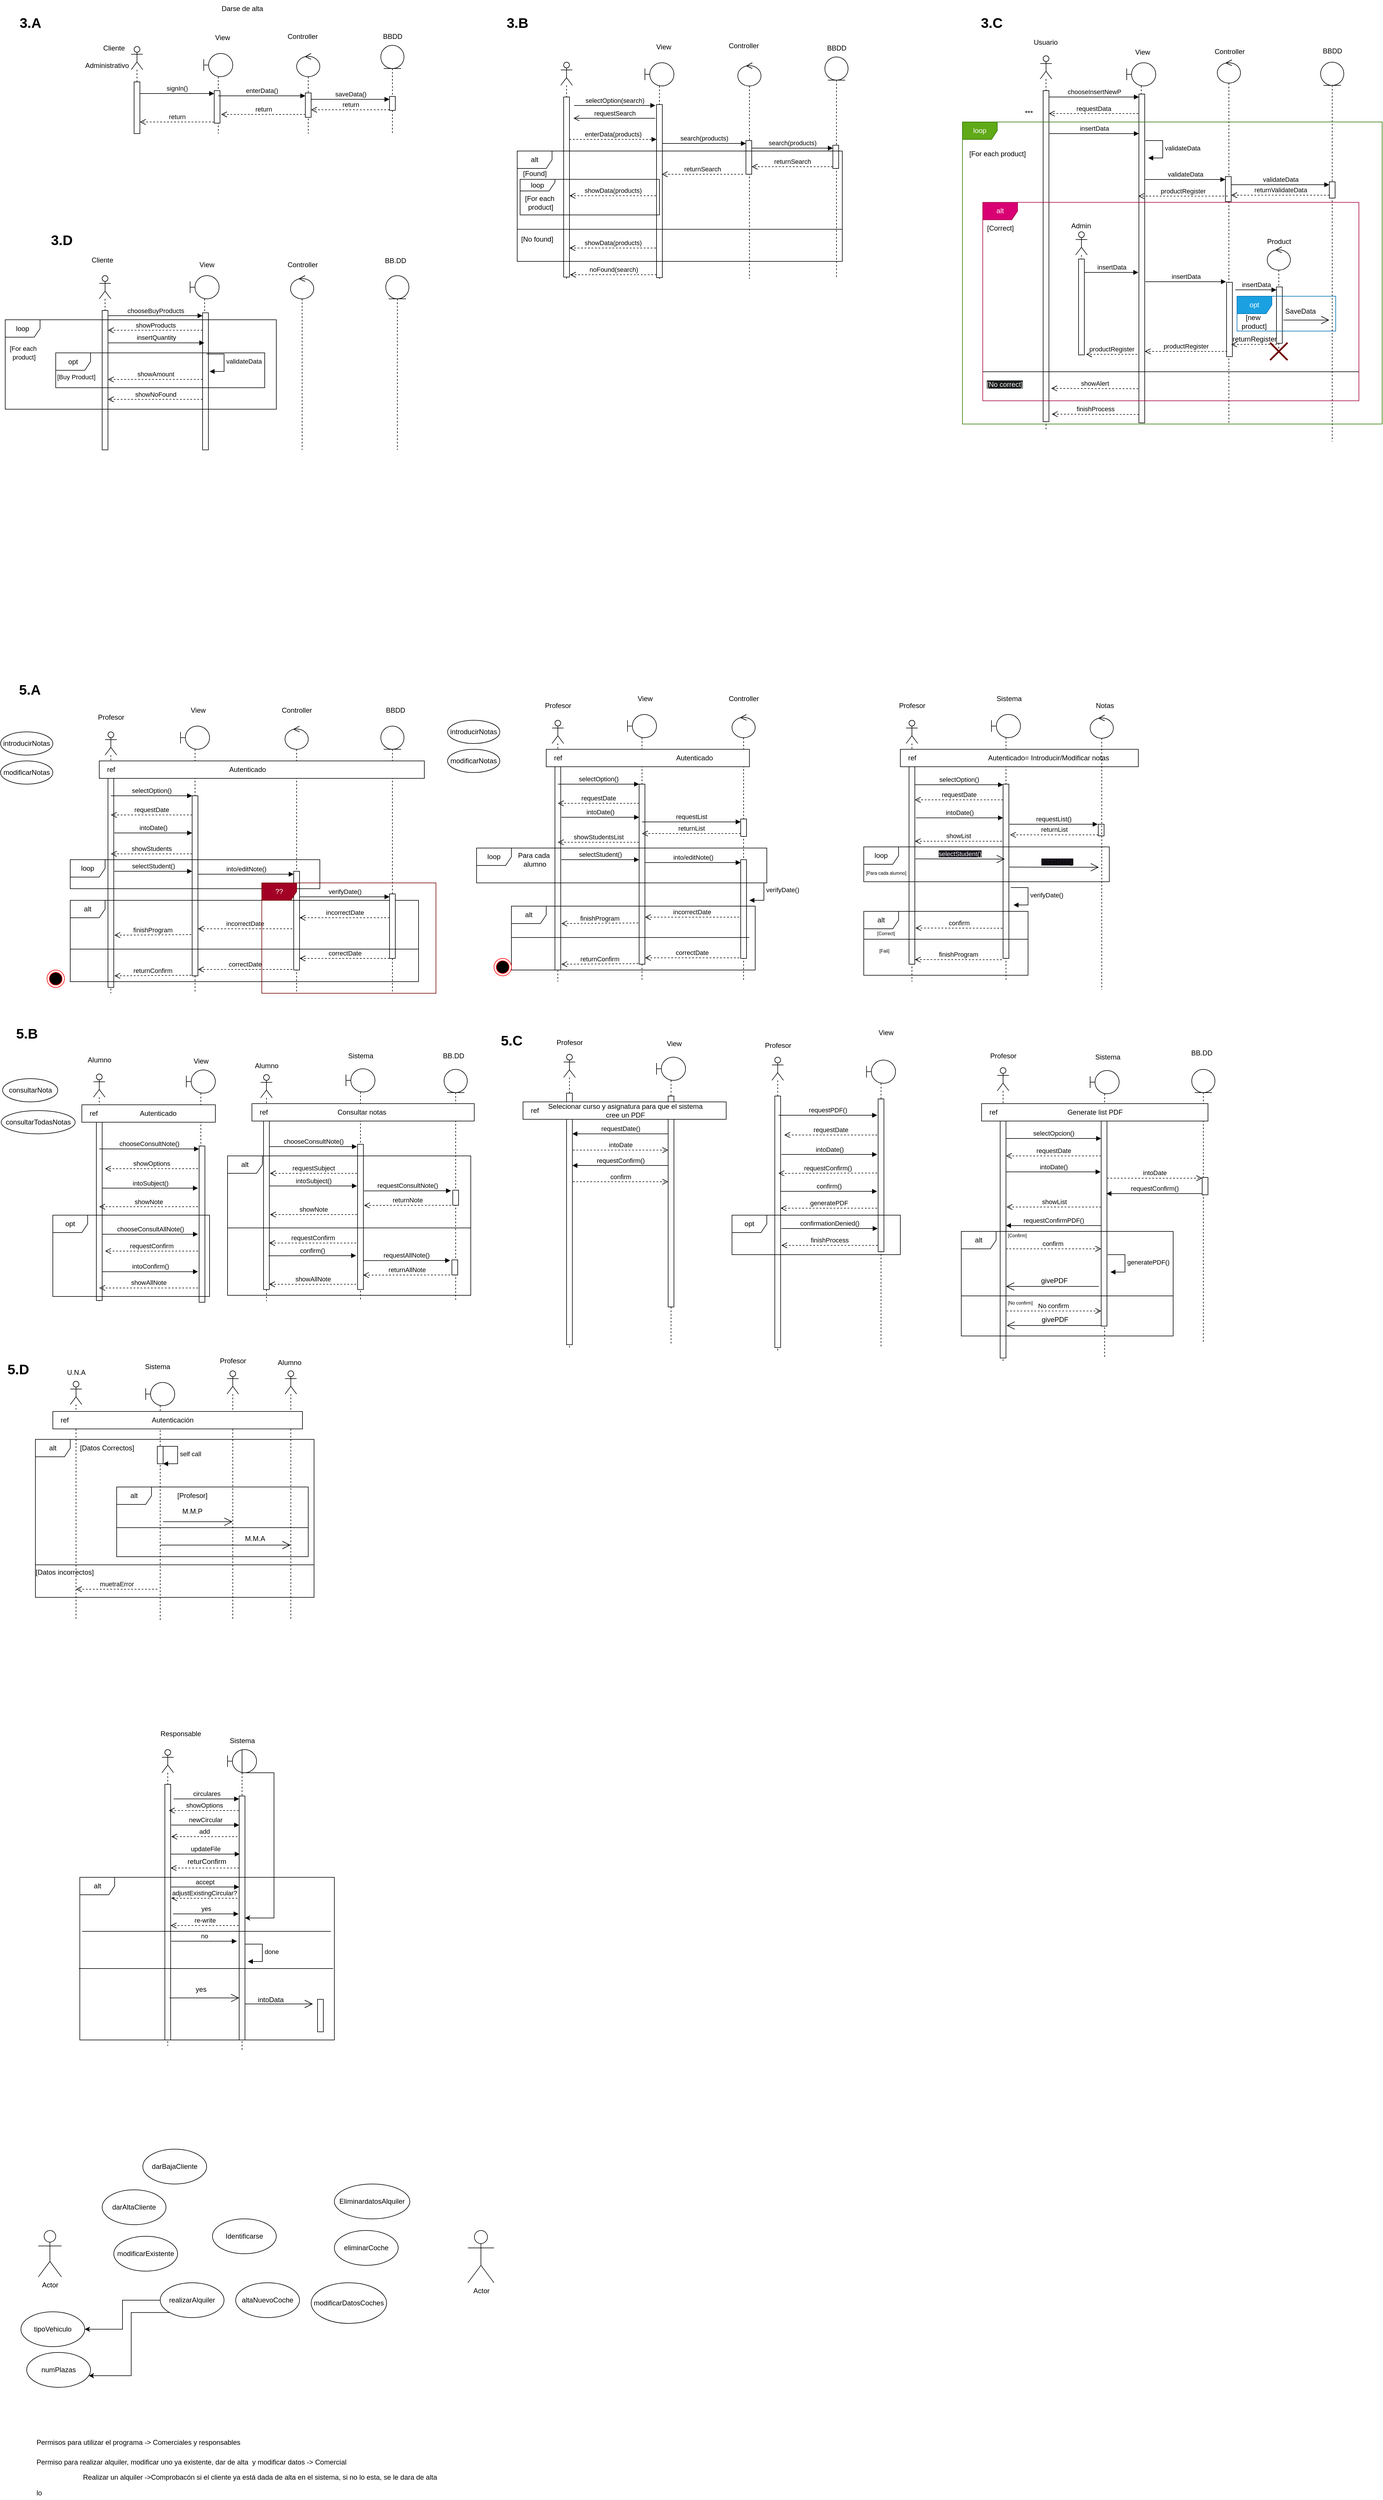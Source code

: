<mxfile version="25.0.2">
  <diagram name="Página-1" id="LWviyj2gjzVeZQealkDF">
    <mxGraphModel dx="1646" dy="2816" grid="1" gridSize="10" guides="1" tooltips="1" connect="1" arrows="1" fold="1" page="1" pageScale="1" pageWidth="827" pageHeight="1169" math="0" shadow="0">
      <root>
        <mxCell id="0" />
        <mxCell id="1" parent="0" />
        <mxCell id="zjBd8sJCCqoLkVI0zfke-1" value="Actor" style="shape=umlActor;verticalLabelPosition=bottom;verticalAlign=top;html=1;outlineConnect=0;" parent="1" vertex="1">
          <mxGeometry x="-755" y="1520" width="40" height="80" as="geometry" />
        </mxCell>
        <mxCell id="zjBd8sJCCqoLkVI0zfke-2" value="Actor" style="shape=umlActor;verticalLabelPosition=bottom;verticalAlign=top;html=1;outlineConnect=0;" parent="1" vertex="1">
          <mxGeometry x="-15" y="1520" width="45" height="90" as="geometry" />
        </mxCell>
        <mxCell id="zjBd8sJCCqoLkVI0zfke-3" value="&lt;h1 style=&quot;margin-top: 0px;&quot;&gt;&lt;span style=&quot;background-color: initial; font-size: 12px; font-weight: normal;&quot;&gt;Permisos para utilizar el programa -&amp;gt; Comerciales y responsables&lt;/span&gt;&lt;br&gt;&lt;/h1&gt;&lt;p&gt;Permiso para realizar alquiler, modificar uno ya existente, dar de alta&amp;nbsp; y modificar datos -&amp;gt; Comercial&lt;/p&gt;&lt;p&gt;&lt;span style=&quot;white-space: pre;&quot;&gt;&#x9;&lt;/span&gt;&lt;span style=&quot;white-space: pre;&quot;&gt;&#x9;&lt;/span&gt;&lt;span style=&quot;white-space: pre;&quot;&gt;&#x9;&lt;/span&gt;Realizar un alquiler -&amp;gt;Comprobacón si el cliente ya está dada de alta en el sistema, si no lo esta, se le dara de alta&lt;br&gt;&lt;/p&gt;&lt;p&gt;lo&lt;/p&gt;" style="text;html=1;whiteSpace=wrap;overflow=hidden;rounded=0;" parent="1" vertex="1">
          <mxGeometry x="-760" y="1860" width="790" height="120" as="geometry" />
        </mxCell>
        <mxCell id="zjBd8sJCCqoLkVI0zfke-15" value="" style="edgeStyle=orthogonalEdgeStyle;rounded=0;orthogonalLoop=1;jettySize=auto;html=1;" parent="1" source="zjBd8sJCCqoLkVI0zfke-4" target="zjBd8sJCCqoLkVI0zfke-14" edge="1">
          <mxGeometry relative="1" as="geometry" />
        </mxCell>
        <mxCell id="zjBd8sJCCqoLkVI0zfke-17" value="" style="edgeStyle=orthogonalEdgeStyle;rounded=0;orthogonalLoop=1;jettySize=auto;html=1;exitX=0;exitY=1;exitDx=0;exitDy=0;" parent="1" source="zjBd8sJCCqoLkVI0zfke-4" target="zjBd8sJCCqoLkVI0zfke-16" edge="1">
          <mxGeometry relative="1" as="geometry">
            <Array as="points">
              <mxPoint x="-595" y="1661" />
              <mxPoint x="-595" y="1770" />
            </Array>
          </mxGeometry>
        </mxCell>
        <mxCell id="zjBd8sJCCqoLkVI0zfke-4" value="realizarAlquiler" style="ellipse;whiteSpace=wrap;html=1;" parent="1" vertex="1">
          <mxGeometry x="-545" y="1610" width="110" height="60" as="geometry" />
        </mxCell>
        <mxCell id="zjBd8sJCCqoLkVI0zfke-5" value="modificarExistente" style="ellipse;whiteSpace=wrap;html=1;" parent="1" vertex="1">
          <mxGeometry x="-625" y="1530" width="110" height="60" as="geometry" />
        </mxCell>
        <mxCell id="zjBd8sJCCqoLkVI0zfke-6" value="darAltaCliente" style="ellipse;whiteSpace=wrap;html=1;" parent="1" vertex="1">
          <mxGeometry x="-645" y="1450" width="110" height="60" as="geometry" />
        </mxCell>
        <mxCell id="zjBd8sJCCqoLkVI0zfke-7" value="darBajaCliente" style="ellipse;whiteSpace=wrap;html=1;" parent="1" vertex="1">
          <mxGeometry x="-575" y="1380" width="110" height="60" as="geometry" />
        </mxCell>
        <mxCell id="zjBd8sJCCqoLkVI0zfke-8" value="altaNuevoCoche" style="ellipse;whiteSpace=wrap;html=1;" parent="1" vertex="1">
          <mxGeometry x="-415" y="1610" width="110" height="60" as="geometry" />
        </mxCell>
        <mxCell id="zjBd8sJCCqoLkVI0zfke-9" value="modificarDatosCoches" style="ellipse;whiteSpace=wrap;html=1;" parent="1" vertex="1">
          <mxGeometry x="-285" y="1610" width="130" height="70" as="geometry" />
        </mxCell>
        <mxCell id="zjBd8sJCCqoLkVI0zfke-10" value="eliminarCoche" style="ellipse;whiteSpace=wrap;html=1;" parent="1" vertex="1">
          <mxGeometry x="-245" y="1520" width="110" height="60" as="geometry" />
        </mxCell>
        <mxCell id="zjBd8sJCCqoLkVI0zfke-11" value="EliminardatosAlquiler" style="ellipse;whiteSpace=wrap;html=1;" parent="1" vertex="1">
          <mxGeometry x="-245" y="1440" width="130" height="60" as="geometry" />
        </mxCell>
        <mxCell id="zjBd8sJCCqoLkVI0zfke-13" value="Identificarse" style="ellipse;whiteSpace=wrap;html=1;" parent="1" vertex="1">
          <mxGeometry x="-455" y="1500" width="110" height="60" as="geometry" />
        </mxCell>
        <mxCell id="zjBd8sJCCqoLkVI0zfke-14" value="tipoVehiculo" style="ellipse;whiteSpace=wrap;html=1;" parent="1" vertex="1">
          <mxGeometry x="-785" y="1660" width="110" height="60" as="geometry" />
        </mxCell>
        <mxCell id="zjBd8sJCCqoLkVI0zfke-16" value="numPlazas" style="ellipse;whiteSpace=wrap;html=1;" parent="1" vertex="1">
          <mxGeometry x="-775" y="1730" width="110" height="60" as="geometry" />
        </mxCell>
        <mxCell id="fuGibb5URoCFJw2CDwZ9-1" value="" style="shape=umlLifeline;perimeter=lifelinePerimeter;whiteSpace=wrap;html=1;container=1;dropTarget=0;collapsible=0;recursiveResize=0;outlineConnect=0;portConstraint=eastwest;newEdgeStyle={&quot;curved&quot;:0,&quot;rounded&quot;:0};participant=umlActor;" parent="1" vertex="1">
          <mxGeometry x="-542" y="692" width="20" height="510" as="geometry" />
        </mxCell>
        <mxCell id="fuGibb5URoCFJw2CDwZ9-5" value="" style="html=1;points=[[0,0,0,0,5],[0,1,0,0,-5],[1,0,0,0,5],[1,1,0,0,-5]];perimeter=orthogonalPerimeter;outlineConnect=0;targetShapes=umlLifeline;portConstraint=eastwest;newEdgeStyle={&quot;curved&quot;:0,&quot;rounded&quot;:0};" parent="fuGibb5URoCFJw2CDwZ9-1" vertex="1">
          <mxGeometry x="5" y="60" width="10" height="440" as="geometry" />
        </mxCell>
        <mxCell id="fuGibb5URoCFJw2CDwZ9-3" value="" style="shape=umlLifeline;perimeter=lifelinePerimeter;whiteSpace=wrap;html=1;container=1;dropTarget=0;collapsible=0;recursiveResize=0;outlineConnect=0;portConstraint=eastwest;newEdgeStyle={&quot;curved&quot;:0,&quot;rounded&quot;:0};participant=umlBoundary;" parent="1" vertex="1">
          <mxGeometry x="-429" y="692" width="50" height="520" as="geometry" />
        </mxCell>
        <mxCell id="Pq5-jYoV0b53CQVfEKLv-2" value="" style="html=1;points=[[0,0,0,0,5],[0,1,0,0,-5],[1,0,0,0,5],[1,1,0,0,-5]];perimeter=orthogonalPerimeter;outlineConnect=0;targetShapes=umlLifeline;portConstraint=eastwest;newEdgeStyle={&quot;curved&quot;:0,&quot;rounded&quot;:0};" parent="fuGibb5URoCFJw2CDwZ9-3" vertex="1">
          <mxGeometry x="20" y="80" width="10" height="420" as="geometry" />
        </mxCell>
        <mxCell id="0UwYf2tSYmgP1uJjq3RC-6" value="" style="edgeStyle=orthogonalEdgeStyle;rounded=0;orthogonalLoop=1;jettySize=auto;html=1;" parent="1" source="fuGibb5URoCFJw2CDwZ9-17" target="Pq5-jYoV0b53CQVfEKLv-2" edge="1">
          <mxGeometry relative="1" as="geometry" />
        </mxCell>
        <mxCell id="fuGibb5URoCFJw2CDwZ9-17" value="Sistema" style="text;html=1;align=center;verticalAlign=middle;resizable=0;points=[];autosize=1;strokeColor=none;fillColor=none;" parent="1" vertex="1">
          <mxGeometry x="-439" y="662" width="70" height="30" as="geometry" />
        </mxCell>
        <mxCell id="Pq5-jYoV0b53CQVfEKLv-1" value="Responsable" style="text;html=1;align=center;verticalAlign=middle;resizable=0;points=[];autosize=1;strokeColor=none;fillColor=none;" parent="1" vertex="1">
          <mxGeometry x="-555" y="650" width="90" height="30" as="geometry" />
        </mxCell>
        <mxCell id="Pq5-jYoV0b53CQVfEKLv-3" value="circulares" style="html=1;verticalAlign=bottom;endArrow=block;curved=0;rounded=0;entryX=0;entryY=0;entryDx=0;entryDy=5;" parent="1" target="Pq5-jYoV0b53CQVfEKLv-2" edge="1">
          <mxGeometry relative="1" as="geometry">
            <mxPoint x="-522" y="777" as="sourcePoint" />
          </mxGeometry>
        </mxCell>
        <mxCell id="Pq5-jYoV0b53CQVfEKLv-4" value="showOptions" style="html=1;verticalAlign=bottom;endArrow=open;dashed=1;endSize=8;curved=0;rounded=0;" parent="1" edge="1">
          <mxGeometry x="-0.003" relative="1" as="geometry">
            <mxPoint x="-530" y="797" as="targetPoint" />
            <mxPoint x="-409.5" y="797" as="sourcePoint" />
            <mxPoint as="offset" />
          </mxGeometry>
        </mxCell>
        <mxCell id="Pq5-jYoV0b53CQVfEKLv-5" value="newCircular" style="html=1;verticalAlign=bottom;endArrow=block;curved=0;rounded=0;" parent="1" target="Pq5-jYoV0b53CQVfEKLv-2" edge="1">
          <mxGeometry relative="1" as="geometry">
            <mxPoint x="-526" y="822" as="sourcePoint" />
            <mxPoint x="-413" y="822" as="targetPoint" />
          </mxGeometry>
        </mxCell>
        <mxCell id="Pq5-jYoV0b53CQVfEKLv-6" value="add" style="html=1;verticalAlign=bottom;endArrow=open;dashed=1;endSize=8;curved=0;rounded=0;" parent="1" edge="1">
          <mxGeometry x="-0.003" relative="1" as="geometry">
            <mxPoint x="-526" y="842" as="targetPoint" />
            <mxPoint x="-412" y="842" as="sourcePoint" />
            <mxPoint as="offset" />
          </mxGeometry>
        </mxCell>
        <mxCell id="Pq5-jYoV0b53CQVfEKLv-8" value="updateFile" style="html=1;verticalAlign=bottom;endArrow=block;curved=0;rounded=0;entryX=0;entryY=0;entryDx=0;entryDy=5;" parent="1" edge="1">
          <mxGeometry relative="1" as="geometry">
            <mxPoint x="-526.692" y="872" as="sourcePoint" />
            <mxPoint x="-408" y="872" as="targetPoint" />
          </mxGeometry>
        </mxCell>
        <mxCell id="Pq5-jYoV0b53CQVfEKLv-9" value="" style="html=1;verticalAlign=bottom;endArrow=open;dashed=1;endSize=8;curved=0;rounded=0;" parent="1" source="Pq5-jYoV0b53CQVfEKLv-2" edge="1">
          <mxGeometry relative="1" as="geometry">
            <mxPoint x="-527" y="896" as="targetPoint" />
            <mxPoint x="-416" y="896" as="sourcePoint" />
          </mxGeometry>
        </mxCell>
        <mxCell id="Pq5-jYoV0b53CQVfEKLv-10" value="returConfirm" style="text;html=1;align=center;verticalAlign=middle;resizable=0;points=[];autosize=1;strokeColor=none;fillColor=none;" parent="1" vertex="1">
          <mxGeometry x="-510" y="870" width="90" height="30" as="geometry" />
        </mxCell>
        <mxCell id="Pq5-jYoV0b53CQVfEKLv-11" value="alt" style="shape=umlFrame;whiteSpace=wrap;html=1;pointerEvents=0;" parent="1" vertex="1">
          <mxGeometry x="-683.5" y="912" width="438.5" height="280" as="geometry" />
        </mxCell>
        <mxCell id="Pq5-jYoV0b53CQVfEKLv-38" value="accept" style="html=1;verticalAlign=bottom;endArrow=block;curved=0;rounded=0;" parent="1" target="Pq5-jYoV0b53CQVfEKLv-2" edge="1">
          <mxGeometry relative="1" as="geometry">
            <mxPoint x="-527" y="928.66" as="sourcePoint" />
            <mxPoint x="-421" y="928.66" as="targetPoint" />
          </mxGeometry>
        </mxCell>
        <mxCell id="Pq5-jYoV0b53CQVfEKLv-40" value="adjustExistingCircular?" style="html=1;verticalAlign=bottom;endArrow=open;dashed=1;endSize=8;curved=0;rounded=0;" parent="1" edge="1">
          <mxGeometry x="-0.003" relative="1" as="geometry">
            <mxPoint x="-526" y="948" as="targetPoint" />
            <mxPoint x="-412" y="948" as="sourcePoint" />
            <mxPoint as="offset" />
          </mxGeometry>
        </mxCell>
        <mxCell id="Pq5-jYoV0b53CQVfEKLv-41" value="yes" style="html=1;verticalAlign=bottom;endArrow=block;curved=0;rounded=0;entryX=0;entryY=0;entryDx=0;entryDy=5;" parent="1" edge="1">
          <mxGeometry relative="1" as="geometry">
            <mxPoint x="-523" y="975" as="sourcePoint" />
            <mxPoint x="-410" y="975" as="targetPoint" />
          </mxGeometry>
        </mxCell>
        <mxCell id="Pq5-jYoV0b53CQVfEKLv-42" value="re-write" style="html=1;verticalAlign=bottom;endArrow=open;dashed=1;endSize=8;curved=0;rounded=0;exitX=0;exitY=1;exitDx=0;exitDy=-5;" parent="1" target="fuGibb5URoCFJw2CDwZ9-5" edge="1">
          <mxGeometry x="-0.003" relative="1" as="geometry">
            <mxPoint x="-516" y="995" as="targetPoint" />
            <mxPoint x="-410" y="995" as="sourcePoint" />
            <mxPoint as="offset" />
          </mxGeometry>
        </mxCell>
        <mxCell id="Pq5-jYoV0b53CQVfEKLv-43" value="no" style="html=1;verticalAlign=bottom;endArrow=block;curved=0;rounded=0;entryX=0;entryY=0;entryDx=0;entryDy=5;" parent="1" edge="1">
          <mxGeometry relative="1" as="geometry">
            <mxPoint x="-526" y="1022" as="sourcePoint" />
            <mxPoint x="-413" y="1022" as="targetPoint" />
          </mxGeometry>
        </mxCell>
        <mxCell id="Pq5-jYoV0b53CQVfEKLv-46" value="done" style="html=1;align=left;spacingLeft=2;endArrow=block;rounded=0;edgeStyle=orthogonalEdgeStyle;curved=0;rounded=0;" parent="1" edge="1">
          <mxGeometry relative="1" as="geometry">
            <mxPoint x="-399.03" y="1027" as="sourcePoint" />
            <Array as="points">
              <mxPoint x="-369.03" y="1057" />
            </Array>
            <mxPoint x="-394.03" y="1057" as="targetPoint" />
          </mxGeometry>
        </mxCell>
        <mxCell id="Pq5-jYoV0b53CQVfEKLv-50" value="" style="line;strokeWidth=1;fillColor=none;align=left;verticalAlign=middle;spacingTop=-1;spacingLeft=3;spacingRight=3;rotatable=0;labelPosition=right;points=[];portConstraint=eastwest;strokeColor=inherit;" parent="1" vertex="1">
          <mxGeometry x="-679.5" y="1001" width="428.5" height="8" as="geometry" />
        </mxCell>
        <mxCell id="Pq5-jYoV0b53CQVfEKLv-52" value="" style="endArrow=open;endFill=1;endSize=12;html=1;rounded=0;" parent="1" edge="1">
          <mxGeometry width="160" relative="1" as="geometry">
            <mxPoint x="-529" y="1119.66" as="sourcePoint" />
            <mxPoint x="-409" y="1119.66" as="targetPoint" />
          </mxGeometry>
        </mxCell>
        <mxCell id="Pq5-jYoV0b53CQVfEKLv-53" value="" style="endArrow=open;endFill=1;endSize=12;html=1;rounded=0;" parent="1" edge="1">
          <mxGeometry width="160" relative="1" as="geometry">
            <mxPoint x="-399" y="1130" as="sourcePoint" />
            <mxPoint x="-282" y="1130" as="targetPoint" />
          </mxGeometry>
        </mxCell>
        <mxCell id="Pq5-jYoV0b53CQVfEKLv-54" value="intoData" style="text;html=1;align=center;verticalAlign=middle;resizable=0;points=[];autosize=1;strokeColor=none;fillColor=none;" parent="1" vertex="1">
          <mxGeometry x="-390" y="1108" width="70" height="30" as="geometry" />
        </mxCell>
        <mxCell id="Pq5-jYoV0b53CQVfEKLv-56" value="" style="line;strokeWidth=1;fillColor=none;align=left;verticalAlign=middle;spacingTop=-1;spacingLeft=3;spacingRight=3;rotatable=0;labelPosition=right;points=[];portConstraint=eastwest;strokeColor=inherit;" parent="1" vertex="1">
          <mxGeometry x="-685" y="1065" width="438" height="8" as="geometry" />
        </mxCell>
        <mxCell id="Pq5-jYoV0b53CQVfEKLv-57" value="yes" style="text;html=1;align=center;verticalAlign=middle;resizable=0;points=[];autosize=1;strokeColor=none;fillColor=none;" parent="1" vertex="1">
          <mxGeometry x="-495" y="1090" width="40" height="30" as="geometry" />
        </mxCell>
        <mxCell id="Pq5-jYoV0b53CQVfEKLv-58" value="" style="html=1;points=[[0,0,0,0,5],[0,1,0,0,-5],[1,0,0,0,5],[1,1,0,0,-5]];perimeter=orthogonalPerimeter;outlineConnect=0;targetShapes=umlLifeline;portConstraint=eastwest;newEdgeStyle={&quot;curved&quot;:0,&quot;rounded&quot;:0};" parent="1" vertex="1">
          <mxGeometry x="-274" y="1122" width="10" height="56" as="geometry" />
        </mxCell>
        <mxCell id="0UwYf2tSYmgP1uJjq3RC-1" value="" style="shape=umlLifeline;perimeter=lifelinePerimeter;whiteSpace=wrap;html=1;container=1;dropTarget=0;collapsible=0;recursiveResize=0;outlineConnect=0;portConstraint=eastwest;newEdgeStyle={&quot;curved&quot;:0,&quot;rounded&quot;:0};participant=umlActor;" parent="1" vertex="1">
          <mxGeometry x="130" y="-1080" width="20" height="450" as="geometry" />
        </mxCell>
        <mxCell id="0UwYf2tSYmgP1uJjq3RC-20" value="" style="html=1;points=[[0,0,0,0,5],[0,1,0,0,-5],[1,0,0,0,5],[1,1,0,0,-5]];perimeter=orthogonalPerimeter;outlineConnect=0;targetShapes=umlLifeline;portConstraint=eastwest;newEdgeStyle={&quot;curved&quot;:0,&quot;rounded&quot;:0};" parent="0UwYf2tSYmgP1uJjq3RC-1" vertex="1">
          <mxGeometry x="5" y="80" width="10" height="350" as="geometry" />
        </mxCell>
        <mxCell id="0UwYf2tSYmgP1uJjq3RC-2" value="Profesor" style="text;html=1;align=center;verticalAlign=middle;resizable=0;points=[];autosize=1;strokeColor=none;fillColor=none;" parent="1" vertex="1">
          <mxGeometry x="105" y="-1120" width="70" height="30" as="geometry" />
        </mxCell>
        <mxCell id="0UwYf2tSYmgP1uJjq3RC-3" value="" style="shape=umlLifeline;perimeter=lifelinePerimeter;whiteSpace=wrap;html=1;container=1;dropTarget=0;collapsible=0;recursiveResize=0;outlineConnect=0;portConstraint=eastwest;newEdgeStyle={&quot;curved&quot;:0,&quot;rounded&quot;:0};participant=umlBoundary;" parent="1" vertex="1">
          <mxGeometry x="260" y="-1090" width="50" height="460" as="geometry" />
        </mxCell>
        <mxCell id="0UwYf2tSYmgP1uJjq3RC-17" value="" style="html=1;points=[[0,0,0,0,5],[0,1,0,0,-5],[1,0,0,0,5],[1,1,0,0,-5]];perimeter=orthogonalPerimeter;outlineConnect=0;targetShapes=umlLifeline;portConstraint=eastwest;newEdgeStyle={&quot;curved&quot;:0,&quot;rounded&quot;:0};" parent="0UwYf2tSYmgP1uJjq3RC-3" vertex="1">
          <mxGeometry x="20" y="120" width="10" height="310" as="geometry" />
        </mxCell>
        <mxCell id="0UwYf2tSYmgP1uJjq3RC-19" value="requestDate" style="html=1;verticalAlign=bottom;endArrow=open;dashed=1;endSize=8;curved=0;rounded=0;exitX=0;exitY=1;exitDx=0;exitDy=-5;" parent="0UwYf2tSYmgP1uJjq3RC-3" target="0UwYf2tSYmgP1uJjq3RC-1" edge="1">
          <mxGeometry x="0.001" relative="1" as="geometry">
            <mxPoint x="-50" y="153" as="targetPoint" />
            <mxPoint x="20" y="153" as="sourcePoint" />
            <mxPoint as="offset" />
          </mxGeometry>
        </mxCell>
        <mxCell id="0UwYf2tSYmgP1uJjq3RC-4" value="" style="shape=umlLifeline;perimeter=lifelinePerimeter;whiteSpace=wrap;html=1;container=1;dropTarget=0;collapsible=0;recursiveResize=0;outlineConnect=0;portConstraint=eastwest;newEdgeStyle={&quot;curved&quot;:0,&quot;rounded&quot;:0};participant=umlControl;" parent="1" vertex="1">
          <mxGeometry x="440" y="-1090" width="40" height="460" as="geometry" />
        </mxCell>
        <mxCell id="0UwYf2tSYmgP1uJjq3RC-30" value="" style="html=1;points=[[0,0,0,0,5],[0,1,0,0,-5],[1,0,0,0,5],[1,1,0,0,-5]];perimeter=orthogonalPerimeter;outlineConnect=0;targetShapes=umlLifeline;portConstraint=eastwest;newEdgeStyle={&quot;curved&quot;:0,&quot;rounded&quot;:0};" parent="0UwYf2tSYmgP1uJjq3RC-4" vertex="1">
          <mxGeometry x="15" y="250" width="10" height="170" as="geometry" />
        </mxCell>
        <mxCell id="0UwYf2tSYmgP1uJjq3RC-188" value="" style="html=1;points=[[0,0,0,0,5],[0,1,0,0,-5],[1,0,0,0,5],[1,1,0,0,-5]];perimeter=orthogonalPerimeter;outlineConnect=0;targetShapes=umlLifeline;portConstraint=eastwest;newEdgeStyle={&quot;curved&quot;:0,&quot;rounded&quot;:0};" parent="0UwYf2tSYmgP1uJjq3RC-4" vertex="1">
          <mxGeometry x="15" y="180" width="10" height="30" as="geometry" />
        </mxCell>
        <mxCell id="0UwYf2tSYmgP1uJjq3RC-7" value="View" style="text;html=1;align=center;verticalAlign=middle;resizable=0;points=[];autosize=1;strokeColor=none;fillColor=none;" parent="1" vertex="1">
          <mxGeometry x="265" y="-1132" width="50" height="30" as="geometry" />
        </mxCell>
        <mxCell id="0UwYf2tSYmgP1uJjq3RC-8" value="Controller" style="text;html=1;align=center;verticalAlign=middle;resizable=0;points=[];autosize=1;strokeColor=none;fillColor=none;" parent="1" vertex="1">
          <mxGeometry x="420" y="-1132" width="80" height="30" as="geometry" />
        </mxCell>
        <mxCell id="0UwYf2tSYmgP1uJjq3RC-11" value="" style="rounded=0;whiteSpace=wrap;html=1;" parent="1" vertex="1">
          <mxGeometry x="120" y="-1030" width="350" height="30" as="geometry" />
        </mxCell>
        <mxCell id="0UwYf2tSYmgP1uJjq3RC-12" value="ref" style="text;html=1;align=center;verticalAlign=middle;resizable=0;points=[];autosize=1;strokeColor=none;fillColor=none;" parent="1" vertex="1">
          <mxGeometry x="120" y="-1030" width="40" height="30" as="geometry" />
        </mxCell>
        <mxCell id="0UwYf2tSYmgP1uJjq3RC-13" value="Autenticado" style="text;html=1;align=center;verticalAlign=middle;resizable=0;points=[];autosize=1;strokeColor=none;fillColor=none;" parent="1" vertex="1">
          <mxGeometry x="330" y="-1030" width="90" height="30" as="geometry" />
        </mxCell>
        <mxCell id="0UwYf2tSYmgP1uJjq3RC-15" value="introducirNotas" style="ellipse;whiteSpace=wrap;html=1;" parent="1" vertex="1">
          <mxGeometry x="-50" y="-1080" width="90" height="40" as="geometry" />
        </mxCell>
        <mxCell id="0UwYf2tSYmgP1uJjq3RC-16" value="modificarNotas" style="ellipse;whiteSpace=wrap;html=1;" parent="1" vertex="1">
          <mxGeometry x="-50" y="-1030" width="90" height="40" as="geometry" />
        </mxCell>
        <mxCell id="0UwYf2tSYmgP1uJjq3RC-18" value="selectOption()" style="html=1;verticalAlign=bottom;endArrow=block;curved=0;rounded=0;" parent="1" target="0UwYf2tSYmgP1uJjq3RC-17" edge="1">
          <mxGeometry relative="1" as="geometry">
            <mxPoint x="140" y="-970" as="sourcePoint" />
            <mxPoint x="250" y="-970" as="targetPoint" />
            <mxPoint as="offset" />
          </mxGeometry>
        </mxCell>
        <mxCell id="0UwYf2tSYmgP1uJjq3RC-22" value="intoDate()" style="html=1;verticalAlign=bottom;endArrow=block;curved=0;rounded=0;" parent="1" edge="1">
          <mxGeometry relative="1" as="geometry">
            <mxPoint x="146" y="-913" as="sourcePoint" />
            <mxPoint x="280" y="-913" as="targetPoint" />
          </mxGeometry>
        </mxCell>
        <mxCell id="0UwYf2tSYmgP1uJjq3RC-23" value="showStudentsList" style="html=1;verticalAlign=bottom;endArrow=open;dashed=1;endSize=8;curved=0;rounded=0;exitX=0;exitY=1;exitDx=0;exitDy=-5;" parent="1" target="0UwYf2tSYmgP1uJjq3RC-1" edge="1">
          <mxGeometry x="0.001" relative="1" as="geometry">
            <mxPoint x="210" y="-870" as="targetPoint" />
            <mxPoint x="280" y="-870" as="sourcePoint" />
            <mxPoint as="offset" />
          </mxGeometry>
        </mxCell>
        <mxCell id="0UwYf2tSYmgP1uJjq3RC-25" value="selectStudent()" style="html=1;verticalAlign=bottom;endArrow=block;curved=0;rounded=0;" parent="1" target="0UwYf2tSYmgP1uJjq3RC-17" edge="1">
          <mxGeometry relative="1" as="geometry">
            <mxPoint x="146" y="-840" as="sourcePoint" />
            <mxPoint x="216" y="-840" as="targetPoint" />
          </mxGeometry>
        </mxCell>
        <mxCell id="0UwYf2tSYmgP1uJjq3RC-31" value="into/editNote()" style="html=1;verticalAlign=bottom;endArrow=block;curved=0;rounded=0;entryX=0;entryY=0;entryDx=0;entryDy=5;" parent="1" source="0UwYf2tSYmgP1uJjq3RC-17" target="0UwYf2tSYmgP1uJjq3RC-30" edge="1">
          <mxGeometry relative="1" as="geometry">
            <mxPoint x="380" y="-835" as="sourcePoint" />
          </mxGeometry>
        </mxCell>
        <mxCell id="0UwYf2tSYmgP1uJjq3RC-33" value="loop" style="shape=umlFrame;whiteSpace=wrap;html=1;pointerEvents=0;" parent="1" vertex="1">
          <mxGeometry y="-860" width="500" height="60" as="geometry" />
        </mxCell>
        <mxCell id="0UwYf2tSYmgP1uJjq3RC-37" value="alt" style="shape=umlFrame;whiteSpace=wrap;html=1;pointerEvents=0;" parent="1" vertex="1">
          <mxGeometry x="60" y="-760" width="420" height="110" as="geometry" />
        </mxCell>
        <mxCell id="0UwYf2tSYmgP1uJjq3RC-38" value="" style="line;strokeWidth=1;fillColor=none;align=left;verticalAlign=middle;spacingTop=-1;spacingLeft=3;spacingRight=3;rotatable=0;labelPosition=right;points=[];portConstraint=eastwest;strokeColor=inherit;" parent="1" vertex="1">
          <mxGeometry x="60" y="-710" width="410" height="8" as="geometry" />
        </mxCell>
        <mxCell id="0UwYf2tSYmgP1uJjq3RC-45" value="incorrectDate" style="html=1;verticalAlign=bottom;endArrow=open;dashed=1;endSize=8;curved=0;rounded=0;exitX=0;exitY=1;exitDx=0;exitDy=-5;" parent="1" target="0UwYf2tSYmgP1uJjq3RC-17" edge="1">
          <mxGeometry relative="1" as="geometry">
            <mxPoint x="297.5" y="-741" as="targetPoint" />
            <mxPoint x="452.5" y="-741" as="sourcePoint" />
          </mxGeometry>
        </mxCell>
        <mxCell id="0UwYf2tSYmgP1uJjq3RC-46" value="finishProgram" style="html=1;verticalAlign=bottom;endArrow=open;dashed=1;endSize=8;curved=0;rounded=0;exitX=0;exitY=1;exitDx=0;exitDy=-5;" parent="1" edge="1">
          <mxGeometry relative="1" as="geometry">
            <mxPoint x="146" y="-730" as="targetPoint" />
            <mxPoint x="278.5" y="-731" as="sourcePoint" />
          </mxGeometry>
        </mxCell>
        <mxCell id="0UwYf2tSYmgP1uJjq3RC-48" value="correctDate" style="html=1;verticalAlign=bottom;endArrow=open;dashed=1;endSize=8;curved=0;rounded=0;exitX=0;exitY=1;exitDx=0;exitDy=-5;" parent="1" edge="1">
          <mxGeometry relative="1" as="geometry">
            <mxPoint x="290" y="-671" as="targetPoint" />
            <mxPoint x="452.5" y="-671" as="sourcePoint" />
          </mxGeometry>
        </mxCell>
        <mxCell id="0UwYf2tSYmgP1uJjq3RC-49" value="returnConfirm" style="html=1;verticalAlign=bottom;endArrow=open;dashed=1;endSize=8;curved=0;rounded=0;exitX=0;exitY=1;exitDx=0;exitDy=-5;" parent="1" edge="1">
          <mxGeometry relative="1" as="geometry">
            <mxPoint x="146" y="-660" as="targetPoint" />
            <mxPoint x="278.5" y="-661" as="sourcePoint" />
          </mxGeometry>
        </mxCell>
        <mxCell id="0UwYf2tSYmgP1uJjq3RC-50" value="" style="ellipse;html=1;shape=endState;fillColor=#000000;strokeColor=#ff0000;" parent="1" vertex="1">
          <mxGeometry x="30" y="-670" width="30" height="30" as="geometry" />
        </mxCell>
        <mxCell id="0UwYf2tSYmgP1uJjq3RC-51" value="" style="shape=umlLifeline;perimeter=lifelinePerimeter;whiteSpace=wrap;html=1;container=1;dropTarget=0;collapsible=0;recursiveResize=0;outlineConnect=0;portConstraint=eastwest;newEdgeStyle={&quot;curved&quot;:0,&quot;rounded&quot;:0};participant=umlActor;" parent="1" vertex="1">
          <mxGeometry x="-640" y="-1060" width="20" height="450" as="geometry" />
        </mxCell>
        <mxCell id="0UwYf2tSYmgP1uJjq3RC-52" value="" style="html=1;points=[[0,0,0,0,5],[0,1,0,0,-5],[1,0,0,0,5],[1,1,0,0,-5]];perimeter=orthogonalPerimeter;outlineConnect=0;targetShapes=umlLifeline;portConstraint=eastwest;newEdgeStyle={&quot;curved&quot;:0,&quot;rounded&quot;:0};" parent="0UwYf2tSYmgP1uJjq3RC-51" vertex="1">
          <mxGeometry x="5" y="80" width="10" height="360" as="geometry" />
        </mxCell>
        <mxCell id="0UwYf2tSYmgP1uJjq3RC-53" value="Profesor" style="text;html=1;align=center;verticalAlign=middle;resizable=0;points=[];autosize=1;strokeColor=none;fillColor=none;" parent="1" vertex="1">
          <mxGeometry x="-665" y="-1100" width="70" height="30" as="geometry" />
        </mxCell>
        <mxCell id="0UwYf2tSYmgP1uJjq3RC-54" value="" style="shape=umlLifeline;perimeter=lifelinePerimeter;whiteSpace=wrap;html=1;container=1;dropTarget=0;collapsible=0;recursiveResize=0;outlineConnect=0;portConstraint=eastwest;newEdgeStyle={&quot;curved&quot;:0,&quot;rounded&quot;:0};participant=umlBoundary;" parent="1" vertex="1">
          <mxGeometry x="-510" y="-1070" width="50" height="460" as="geometry" />
        </mxCell>
        <mxCell id="0UwYf2tSYmgP1uJjq3RC-55" value="" style="html=1;points=[[0,0,0,0,5],[0,1,0,0,-5],[1,0,0,0,5],[1,1,0,0,-5]];perimeter=orthogonalPerimeter;outlineConnect=0;targetShapes=umlLifeline;portConstraint=eastwest;newEdgeStyle={&quot;curved&quot;:0,&quot;rounded&quot;:0};" parent="0UwYf2tSYmgP1uJjq3RC-54" vertex="1">
          <mxGeometry x="20" y="120" width="10" height="310" as="geometry" />
        </mxCell>
        <mxCell id="0UwYf2tSYmgP1uJjq3RC-56" value="requestDate" style="html=1;verticalAlign=bottom;endArrow=open;dashed=1;endSize=8;curved=0;rounded=0;exitX=0;exitY=1;exitDx=0;exitDy=-5;" parent="0UwYf2tSYmgP1uJjq3RC-54" target="0UwYf2tSYmgP1uJjq3RC-51" edge="1">
          <mxGeometry x="0.001" relative="1" as="geometry">
            <mxPoint x="-50" y="153" as="targetPoint" />
            <mxPoint x="20" y="153" as="sourcePoint" />
            <mxPoint as="offset" />
          </mxGeometry>
        </mxCell>
        <mxCell id="0UwYf2tSYmgP1uJjq3RC-57" value="" style="shape=umlLifeline;perimeter=lifelinePerimeter;whiteSpace=wrap;html=1;container=1;dropTarget=0;collapsible=0;recursiveResize=0;outlineConnect=0;portConstraint=eastwest;newEdgeStyle={&quot;curved&quot;:0,&quot;rounded&quot;:0};participant=umlControl;" parent="1" vertex="1">
          <mxGeometry x="-330" y="-1070" width="40" height="460" as="geometry" />
        </mxCell>
        <mxCell id="0UwYf2tSYmgP1uJjq3RC-58" value="" style="html=1;points=[[0,0,0,0,5],[0,1,0,0,-5],[1,0,0,0,5],[1,1,0,0,-5]];perimeter=orthogonalPerimeter;outlineConnect=0;targetShapes=umlLifeline;portConstraint=eastwest;newEdgeStyle={&quot;curved&quot;:0,&quot;rounded&quot;:0};" parent="0UwYf2tSYmgP1uJjq3RC-57" vertex="1">
          <mxGeometry x="15" y="250" width="10" height="170" as="geometry" />
        </mxCell>
        <mxCell id="0UwYf2tSYmgP1uJjq3RC-59" value="" style="shape=umlLifeline;perimeter=lifelinePerimeter;whiteSpace=wrap;html=1;container=1;dropTarget=0;collapsible=0;recursiveResize=0;outlineConnect=0;portConstraint=eastwest;newEdgeStyle={&quot;curved&quot;:0,&quot;rounded&quot;:0};participant=umlEntity;" parent="1" vertex="1">
          <mxGeometry x="-165" y="-1070" width="40" height="460" as="geometry" />
        </mxCell>
        <mxCell id="0UwYf2tSYmgP1uJjq3RC-60" value="View" style="text;html=1;align=center;verticalAlign=middle;resizable=0;points=[];autosize=1;strokeColor=none;fillColor=none;" parent="1" vertex="1">
          <mxGeometry x="-505" y="-1112" width="50" height="30" as="geometry" />
        </mxCell>
        <mxCell id="0UwYf2tSYmgP1uJjq3RC-61" value="Controller" style="text;html=1;align=center;verticalAlign=middle;resizable=0;points=[];autosize=1;strokeColor=none;fillColor=none;" parent="1" vertex="1">
          <mxGeometry x="-350" y="-1112" width="80" height="30" as="geometry" />
        </mxCell>
        <mxCell id="0UwYf2tSYmgP1uJjq3RC-62" value="BBDD" style="text;html=1;align=center;verticalAlign=middle;resizable=0;points=[];autosize=1;strokeColor=none;fillColor=none;" parent="1" vertex="1">
          <mxGeometry x="-170" y="-1112" width="60" height="30" as="geometry" />
        </mxCell>
        <mxCell id="0UwYf2tSYmgP1uJjq3RC-66" value="introducirNotas" style="ellipse;whiteSpace=wrap;html=1;" parent="1" vertex="1">
          <mxGeometry x="-820" y="-1060" width="90" height="40" as="geometry" />
        </mxCell>
        <mxCell id="0UwYf2tSYmgP1uJjq3RC-67" value="modificarNotas" style="ellipse;whiteSpace=wrap;html=1;" parent="1" vertex="1">
          <mxGeometry x="-820" y="-1010" width="90" height="40" as="geometry" />
        </mxCell>
        <mxCell id="0UwYf2tSYmgP1uJjq3RC-68" value="selectOption()" style="html=1;verticalAlign=bottom;endArrow=block;curved=0;rounded=0;" parent="1" target="0UwYf2tSYmgP1uJjq3RC-55" edge="1">
          <mxGeometry relative="1" as="geometry">
            <mxPoint x="-630" y="-950" as="sourcePoint" />
            <mxPoint x="-520" y="-950" as="targetPoint" />
          </mxGeometry>
        </mxCell>
        <mxCell id="0UwYf2tSYmgP1uJjq3RC-69" value="intoDate()" style="html=1;verticalAlign=bottom;endArrow=block;curved=0;rounded=0;" parent="1" edge="1">
          <mxGeometry relative="1" as="geometry">
            <mxPoint x="-624" y="-886" as="sourcePoint" />
            <mxPoint x="-490" y="-886" as="targetPoint" />
          </mxGeometry>
        </mxCell>
        <mxCell id="0UwYf2tSYmgP1uJjq3RC-70" value="showStudents" style="html=1;verticalAlign=bottom;endArrow=open;dashed=1;endSize=8;curved=0;rounded=0;exitX=0;exitY=1;exitDx=0;exitDy=-5;" parent="1" target="0UwYf2tSYmgP1uJjq3RC-51" edge="1">
          <mxGeometry x="0.001" relative="1" as="geometry">
            <mxPoint x="-560" y="-850" as="targetPoint" />
            <mxPoint x="-490" y="-850" as="sourcePoint" />
            <mxPoint as="offset" />
          </mxGeometry>
        </mxCell>
        <mxCell id="0UwYf2tSYmgP1uJjq3RC-71" value="selectStudent()" style="html=1;verticalAlign=bottom;endArrow=block;curved=0;rounded=0;" parent="1" target="0UwYf2tSYmgP1uJjq3RC-55" edge="1">
          <mxGeometry relative="1" as="geometry">
            <mxPoint x="-624" y="-820" as="sourcePoint" />
            <mxPoint x="-554" y="-820" as="targetPoint" />
          </mxGeometry>
        </mxCell>
        <mxCell id="0UwYf2tSYmgP1uJjq3RC-72" value="into/editNote()" style="html=1;verticalAlign=bottom;endArrow=block;curved=0;rounded=0;entryX=0;entryY=0;entryDx=0;entryDy=5;" parent="1" source="0UwYf2tSYmgP1uJjq3RC-55" target="0UwYf2tSYmgP1uJjq3RC-58" edge="1">
          <mxGeometry relative="1" as="geometry">
            <mxPoint x="-390" y="-815" as="sourcePoint" />
          </mxGeometry>
        </mxCell>
        <mxCell id="0UwYf2tSYmgP1uJjq3RC-73" value="loop" style="shape=umlFrame;whiteSpace=wrap;html=1;pointerEvents=0;" parent="1" vertex="1">
          <mxGeometry x="-700" y="-840" width="430" height="50" as="geometry" />
        </mxCell>
        <mxCell id="0UwYf2tSYmgP1uJjq3RC-74" value="verifyDate()" style="html=1;verticalAlign=bottom;endArrow=block;curved=0;rounded=0;entryX=0;entryY=0;entryDx=0;entryDy=5;" parent="1" source="0UwYf2tSYmgP1uJjq3RC-58" target="0UwYf2tSYmgP1uJjq3RC-76" edge="1">
          <mxGeometry relative="1" as="geometry">
            <mxPoint x="-220" y="-775" as="sourcePoint" />
          </mxGeometry>
        </mxCell>
        <mxCell id="0UwYf2tSYmgP1uJjq3RC-75" value="alt" style="shape=umlFrame;whiteSpace=wrap;html=1;pointerEvents=0;" parent="1" vertex="1">
          <mxGeometry x="-700" y="-770" width="600" height="140" as="geometry" />
        </mxCell>
        <mxCell id="0UwYf2tSYmgP1uJjq3RC-76" value="" style="html=1;points=[[0,0,0,0,5],[0,1,0,0,-5],[1,0,0,0,5],[1,1,0,0,-5]];perimeter=orthogonalPerimeter;outlineConnect=0;targetShapes=umlLifeline;portConstraint=eastwest;newEdgeStyle={&quot;curved&quot;:0,&quot;rounded&quot;:0};" parent="1" vertex="1">
          <mxGeometry x="-150" y="-781" width="10" height="111" as="geometry" />
        </mxCell>
        <mxCell id="0UwYf2tSYmgP1uJjq3RC-77" value="" style="line;strokeWidth=1;fillColor=none;align=left;verticalAlign=middle;spacingTop=-1;spacingLeft=3;spacingRight=3;rotatable=0;labelPosition=right;points=[];portConstraint=eastwest;strokeColor=inherit;" parent="1" vertex="1">
          <mxGeometry x="-700" y="-690" width="600" height="8" as="geometry" />
        </mxCell>
        <mxCell id="0UwYf2tSYmgP1uJjq3RC-78" value="incorrectDate" style="html=1;verticalAlign=bottom;endArrow=open;dashed=1;endSize=8;curved=0;rounded=0;exitX=0;exitY=1;exitDx=0;exitDy=-5;" parent="1" target="0UwYf2tSYmgP1uJjq3RC-58" edge="1">
          <mxGeometry relative="1" as="geometry">
            <mxPoint x="-220" y="-740" as="targetPoint" />
            <mxPoint x="-150" y="-740" as="sourcePoint" />
          </mxGeometry>
        </mxCell>
        <mxCell id="0UwYf2tSYmgP1uJjq3RC-79" value="incorrectDate" style="html=1;verticalAlign=bottom;endArrow=open;dashed=1;endSize=8;curved=0;rounded=0;exitX=0;exitY=1;exitDx=0;exitDy=-5;" parent="1" target="0UwYf2tSYmgP1uJjq3RC-55" edge="1">
          <mxGeometry relative="1" as="geometry">
            <mxPoint x="-472.5" y="-721" as="targetPoint" />
            <mxPoint x="-317.5" y="-721" as="sourcePoint" />
          </mxGeometry>
        </mxCell>
        <mxCell id="0UwYf2tSYmgP1uJjq3RC-80" value="finishProgram" style="html=1;verticalAlign=bottom;endArrow=open;dashed=1;endSize=8;curved=0;rounded=0;exitX=0;exitY=1;exitDx=0;exitDy=-5;" parent="1" edge="1">
          <mxGeometry relative="1" as="geometry">
            <mxPoint x="-624" y="-710" as="targetPoint" />
            <mxPoint x="-491.5" y="-711" as="sourcePoint" />
          </mxGeometry>
        </mxCell>
        <mxCell id="0UwYf2tSYmgP1uJjq3RC-81" value="correctDate" style="html=1;verticalAlign=bottom;endArrow=open;dashed=1;endSize=8;curved=0;rounded=0;exitX=0;exitY=1;exitDx=0;exitDy=-5;" parent="1" edge="1">
          <mxGeometry relative="1" as="geometry">
            <mxPoint x="-305" y="-670" as="targetPoint" />
            <mxPoint x="-150" y="-670" as="sourcePoint" />
          </mxGeometry>
        </mxCell>
        <mxCell id="0UwYf2tSYmgP1uJjq3RC-82" value="correctDate" style="html=1;verticalAlign=bottom;endArrow=open;dashed=1;endSize=8;curved=0;rounded=0;exitX=0;exitY=1;exitDx=0;exitDy=-5;" parent="1" edge="1">
          <mxGeometry relative="1" as="geometry">
            <mxPoint x="-480" y="-651" as="targetPoint" />
            <mxPoint x="-317.5" y="-651" as="sourcePoint" />
          </mxGeometry>
        </mxCell>
        <mxCell id="0UwYf2tSYmgP1uJjq3RC-83" value="returnConfirm" style="html=1;verticalAlign=bottom;endArrow=open;dashed=1;endSize=8;curved=0;rounded=0;exitX=0;exitY=1;exitDx=0;exitDy=-5;" parent="1" edge="1">
          <mxGeometry relative="1" as="geometry">
            <mxPoint x="-624" y="-640" as="targetPoint" />
            <mxPoint x="-491.5" y="-641" as="sourcePoint" />
          </mxGeometry>
        </mxCell>
        <mxCell id="0UwYf2tSYmgP1uJjq3RC-84" value="" style="ellipse;html=1;shape=endState;fillColor=#000000;strokeColor=#ff0000;" parent="1" vertex="1">
          <mxGeometry x="-740" y="-650" width="30" height="30" as="geometry" />
        </mxCell>
        <mxCell id="0UwYf2tSYmgP1uJjq3RC-86" value="&lt;span style=&quot;text-align: center;&quot;&gt;verifyDate&lt;/span&gt;&lt;span style=&quot;text-align: center;&quot;&gt;()&lt;/span&gt;" style="html=1;align=left;spacingLeft=2;endArrow=block;rounded=0;edgeStyle=orthogonalEdgeStyle;curved=0;rounded=0;" parent="1" edge="1">
          <mxGeometry relative="1" as="geometry">
            <mxPoint x="465" y="-800.03" as="sourcePoint" />
            <Array as="points">
              <mxPoint x="495" y="-770.03" />
            </Array>
            <mxPoint x="470" y="-770.001" as="targetPoint" />
          </mxGeometry>
        </mxCell>
        <mxCell id="0UwYf2tSYmgP1uJjq3RC-87" value="??" style="shape=umlFrame;whiteSpace=wrap;html=1;pointerEvents=0;fillColor=#a20025;fontColor=#ffffff;strokeColor=#6F0000;" parent="1" vertex="1">
          <mxGeometry x="-370" y="-800" width="300" height="190" as="geometry" />
        </mxCell>
        <mxCell id="0UwYf2tSYmgP1uJjq3RC-88" value="&lt;font style=&quot;font-size: 24px;&quot;&gt;&lt;b&gt;5.A&lt;/b&gt;&lt;/font&gt;" style="text;html=1;align=center;verticalAlign=middle;resizable=0;points=[];autosize=1;strokeColor=none;fillColor=none;" parent="1" vertex="1">
          <mxGeometry x="-800" y="-1152" width="60" height="40" as="geometry" />
        </mxCell>
        <mxCell id="0UwYf2tSYmgP1uJjq3RC-91" value="" style="shape=umlLifeline;perimeter=lifelinePerimeter;whiteSpace=wrap;html=1;container=1;dropTarget=0;collapsible=0;recursiveResize=0;outlineConnect=0;portConstraint=eastwest;newEdgeStyle={&quot;curved&quot;:0,&quot;rounded&quot;:0};participant=umlActor;" parent="1" vertex="1">
          <mxGeometry x="-660" y="-471" width="20" height="393" as="geometry" />
        </mxCell>
        <mxCell id="0UwYf2tSYmgP1uJjq3RC-95" value="" style="html=1;points=[[0,0,0,0,5],[0,1,0,0,-5],[1,0,0,0,5],[1,1,0,0,-5]];perimeter=orthogonalPerimeter;outlineConnect=0;targetShapes=umlLifeline;portConstraint=eastwest;newEdgeStyle={&quot;curved&quot;:0,&quot;rounded&quot;:0};" parent="0UwYf2tSYmgP1uJjq3RC-91" vertex="1">
          <mxGeometry x="5" y="53" width="10" height="337" as="geometry" />
        </mxCell>
        <mxCell id="0UwYf2tSYmgP1uJjq3RC-92" value="" style="shape=umlLifeline;perimeter=lifelinePerimeter;whiteSpace=wrap;html=1;container=1;dropTarget=0;collapsible=0;recursiveResize=0;outlineConnect=0;portConstraint=eastwest;newEdgeStyle={&quot;curved&quot;:0,&quot;rounded&quot;:0};participant=umlBoundary;" parent="1" vertex="1">
          <mxGeometry x="-500" y="-478" width="50" height="400" as="geometry" />
        </mxCell>
        <mxCell id="0UwYf2tSYmgP1uJjq3RC-100" value="" style="html=1;points=[[0,0,0,0,5],[0,1,0,0,-5],[1,0,0,0,5],[1,1,0,0,-5]];perimeter=orthogonalPerimeter;outlineConnect=0;targetShapes=umlLifeline;portConstraint=eastwest;newEdgeStyle={&quot;curved&quot;:0,&quot;rounded&quot;:0};" parent="0UwYf2tSYmgP1uJjq3RC-92" vertex="1">
          <mxGeometry x="22" y="131" width="10" height="269" as="geometry" />
        </mxCell>
        <mxCell id="0UwYf2tSYmgP1uJjq3RC-96" value="View" style="text;html=1;align=center;verticalAlign=middle;resizable=0;points=[];autosize=1;strokeColor=none;fillColor=none;" parent="1" vertex="1">
          <mxGeometry x="-500" y="-508" width="50" height="30" as="geometry" />
        </mxCell>
        <mxCell id="0UwYf2tSYmgP1uJjq3RC-99" value="Alumno" style="text;html=1;align=center;verticalAlign=middle;resizable=0;points=[];autosize=1;strokeColor=none;fillColor=none;" parent="1" vertex="1">
          <mxGeometry x="-680" y="-510" width="60" height="30" as="geometry" />
        </mxCell>
        <mxCell id="0UwYf2tSYmgP1uJjq3RC-104" value="" style="group" parent="1" vertex="1" connectable="0">
          <mxGeometry x="-650" y="-1010" width="560" height="30" as="geometry" />
        </mxCell>
        <mxCell id="0UwYf2tSYmgP1uJjq3RC-63" value="" style="rounded=0;whiteSpace=wrap;html=1;" parent="0UwYf2tSYmgP1uJjq3RC-104" vertex="1">
          <mxGeometry width="560" height="30" as="geometry" />
        </mxCell>
        <mxCell id="0UwYf2tSYmgP1uJjq3RC-64" value="ref" style="text;html=1;align=center;verticalAlign=middle;resizable=0;points=[];autosize=1;strokeColor=none;fillColor=none;" parent="0UwYf2tSYmgP1uJjq3RC-104" vertex="1">
          <mxGeometry width="40" height="30" as="geometry" />
        </mxCell>
        <mxCell id="0UwYf2tSYmgP1uJjq3RC-65" value="Autenticado" style="text;html=1;align=center;verticalAlign=middle;resizable=0;points=[];autosize=1;strokeColor=none;fillColor=none;" parent="0UwYf2tSYmgP1uJjq3RC-104" vertex="1">
          <mxGeometry x="210" width="90" height="30" as="geometry" />
        </mxCell>
        <mxCell id="0UwYf2tSYmgP1uJjq3RC-105" value="" style="group" parent="1" vertex="1" connectable="0">
          <mxGeometry x="-680" y="-418" width="230" height="30" as="geometry" />
        </mxCell>
        <mxCell id="0UwYf2tSYmgP1uJjq3RC-106" value="" style="rounded=0;whiteSpace=wrap;html=1;" parent="0UwYf2tSYmgP1uJjq3RC-105" vertex="1">
          <mxGeometry width="230" height="30" as="geometry" />
        </mxCell>
        <mxCell id="0UwYf2tSYmgP1uJjq3RC-107" value="ref" style="text;html=1;align=center;verticalAlign=middle;resizable=0;points=[];autosize=1;strokeColor=none;fillColor=none;" parent="0UwYf2tSYmgP1uJjq3RC-105" vertex="1">
          <mxGeometry width="40" height="30" as="geometry" />
        </mxCell>
        <mxCell id="0UwYf2tSYmgP1uJjq3RC-108" value="Autenticado" style="text;html=1;align=center;verticalAlign=middle;resizable=0;points=[];autosize=1;strokeColor=none;fillColor=none;" parent="0UwYf2tSYmgP1uJjq3RC-105" vertex="1">
          <mxGeometry x="86.25" width="90" height="30" as="geometry" />
        </mxCell>
        <mxCell id="0UwYf2tSYmgP1uJjq3RC-109" value="consultarNota" style="ellipse;whiteSpace=wrap;html=1;" parent="1" vertex="1">
          <mxGeometry x="-816.5" y="-463" width="95" height="40" as="geometry" />
        </mxCell>
        <mxCell id="0UwYf2tSYmgP1uJjq3RC-110" value="consultarTodasNotas" style="ellipse;whiteSpace=wrap;html=1;" parent="1" vertex="1">
          <mxGeometry x="-819" y="-408" width="127.5" height="40" as="geometry" />
        </mxCell>
        <mxCell id="0UwYf2tSYmgP1uJjq3RC-101" value="chooseConsultNote()" style="html=1;verticalAlign=bottom;endArrow=block;curved=0;rounded=0;entryX=0;entryY=0;entryDx=0;entryDy=5;" parent="1" source="0UwYf2tSYmgP1uJjq3RC-91" target="0UwYf2tSYmgP1uJjq3RC-100" edge="1">
          <mxGeometry relative="1" as="geometry">
            <mxPoint x="-550" y="-342" as="sourcePoint" />
          </mxGeometry>
        </mxCell>
        <mxCell id="0UwYf2tSYmgP1uJjq3RC-102" value="showOptions" style="html=1;verticalAlign=bottom;endArrow=open;dashed=1;endSize=8;curved=0;rounded=0;exitX=0;exitY=1;exitDx=0;exitDy=-5;" parent="1" edge="1">
          <mxGeometry relative="1" as="geometry">
            <mxPoint x="-640" y="-308" as="targetPoint" />
            <mxPoint x="-480" y="-308.0" as="sourcePoint" />
          </mxGeometry>
        </mxCell>
        <mxCell id="0UwYf2tSYmgP1uJjq3RC-112" value="intoSubject()" style="html=1;verticalAlign=bottom;endArrow=block;curved=0;rounded=0;" parent="1" edge="1">
          <mxGeometry relative="1" as="geometry">
            <mxPoint x="-645" y="-274.5" as="sourcePoint" />
            <mxPoint x="-480" y="-274.5" as="targetPoint" />
          </mxGeometry>
        </mxCell>
        <mxCell id="0UwYf2tSYmgP1uJjq3RC-113" value="showNote" style="html=1;verticalAlign=bottom;endArrow=open;dashed=1;endSize=8;curved=0;rounded=0;" parent="1" edge="1">
          <mxGeometry relative="1" as="geometry">
            <mxPoint x="-650.106" y="-242.5" as="targetPoint" />
            <mxPoint x="-480" y="-242.5" as="sourcePoint" />
          </mxGeometry>
        </mxCell>
        <mxCell id="0UwYf2tSYmgP1uJjq3RC-114" value="opt" style="shape=umlFrame;whiteSpace=wrap;html=1;pointerEvents=0;" parent="1" vertex="1">
          <mxGeometry x="-730" y="-228" width="270" height="140" as="geometry" />
        </mxCell>
        <mxCell id="0UwYf2tSYmgP1uJjq3RC-115" value="chooseConsultAllNote()" style="html=1;verticalAlign=bottom;endArrow=block;curved=0;rounded=0;entryX=0;entryY=0;entryDx=0;entryDy=5;" parent="1" source="0UwYf2tSYmgP1uJjq3RC-95" edge="1">
          <mxGeometry x="-0.001" relative="1" as="geometry">
            <mxPoint x="-640" y="-195" as="sourcePoint" />
            <mxPoint x="-479.89" y="-195.15" as="targetPoint" />
            <mxPoint as="offset" />
          </mxGeometry>
        </mxCell>
        <mxCell id="0UwYf2tSYmgP1uJjq3RC-116" value="requestConfirm" style="html=1;verticalAlign=bottom;endArrow=open;dashed=1;endSize=8;curved=0;rounded=0;exitX=0;exitY=1;exitDx=0;exitDy=-5;" parent="1" edge="1">
          <mxGeometry relative="1" as="geometry">
            <mxPoint x="-639.89" y="-166.15" as="targetPoint" />
            <mxPoint x="-479.89" y="-166.15" as="sourcePoint" />
          </mxGeometry>
        </mxCell>
        <mxCell id="0UwYf2tSYmgP1uJjq3RC-117" value="intoConfirm()" style="html=1;verticalAlign=bottom;endArrow=block;curved=0;rounded=0;" parent="1" edge="1">
          <mxGeometry x="-0.002" relative="1" as="geometry">
            <mxPoint x="-644.89" y="-130.65" as="sourcePoint" />
            <mxPoint x="-479.89" y="-130.65" as="targetPoint" />
            <mxPoint as="offset" />
          </mxGeometry>
        </mxCell>
        <mxCell id="0UwYf2tSYmgP1uJjq3RC-118" value="showAllNote" style="html=1;verticalAlign=bottom;endArrow=open;dashed=1;endSize=8;curved=0;rounded=0;" parent="1" edge="1">
          <mxGeometry relative="1" as="geometry">
            <mxPoint x="-649.996" y="-102.65" as="targetPoint" />
            <mxPoint x="-479.89" y="-102.65" as="sourcePoint" />
          </mxGeometry>
        </mxCell>
        <mxCell id="0UwYf2tSYmgP1uJjq3RC-120" value="&lt;font style=&quot;font-size: 24px;&quot;&gt;&lt;b&gt;5.B&lt;/b&gt;&lt;/font&gt;" style="text;html=1;align=center;verticalAlign=middle;resizable=0;points=[];autosize=1;strokeColor=none;fillColor=none;" parent="1" vertex="1">
          <mxGeometry x="-805" y="-560" width="60" height="40" as="geometry" />
        </mxCell>
        <mxCell id="0UwYf2tSYmgP1uJjq3RC-121" value="&lt;font style=&quot;font-size: 24px;&quot;&gt;&lt;b&gt;5.C&lt;/b&gt;&lt;/font&gt;" style="text;html=1;align=center;verticalAlign=middle;resizable=0;points=[];autosize=1;strokeColor=none;fillColor=none;" parent="1" vertex="1">
          <mxGeometry x="30" y="-548" width="60" height="40" as="geometry" />
        </mxCell>
        <mxCell id="0UwYf2tSYmgP1uJjq3RC-122" value="" style="shape=umlLifeline;perimeter=lifelinePerimeter;whiteSpace=wrap;html=1;container=1;dropTarget=0;collapsible=0;recursiveResize=0;outlineConnect=0;portConstraint=eastwest;newEdgeStyle={&quot;curved&quot;:0,&quot;rounded&quot;:0};participant=umlActor;" parent="1" vertex="1">
          <mxGeometry x="150" y="-505" width="20" height="505" as="geometry" />
        </mxCell>
        <mxCell id="0UwYf2tSYmgP1uJjq3RC-126" value="" style="html=1;points=[[0,0,0,0,5],[0,1,0,0,-5],[1,0,0,0,5],[1,1,0,0,-5]];perimeter=orthogonalPerimeter;outlineConnect=0;targetShapes=umlLifeline;portConstraint=eastwest;newEdgeStyle={&quot;curved&quot;:0,&quot;rounded&quot;:0};" parent="0UwYf2tSYmgP1uJjq3RC-122" vertex="1">
          <mxGeometry x="5" y="67" width="10" height="433" as="geometry" />
        </mxCell>
        <mxCell id="0UwYf2tSYmgP1uJjq3RC-123" value="Profesor" style="text;html=1;align=center;verticalAlign=middle;resizable=0;points=[];autosize=1;strokeColor=none;fillColor=none;" parent="1" vertex="1">
          <mxGeometry x="125" y="-540" width="70" height="30" as="geometry" />
        </mxCell>
        <mxCell id="0UwYf2tSYmgP1uJjq3RC-127" value="" style="shape=umlLifeline;perimeter=lifelinePerimeter;whiteSpace=wrap;html=1;container=1;dropTarget=0;collapsible=0;recursiveResize=0;outlineConnect=0;portConstraint=eastwest;newEdgeStyle={&quot;curved&quot;:0,&quot;rounded&quot;:0};participant=umlBoundary;" parent="1" vertex="1">
          <mxGeometry x="310" y="-500" width="50" height="495" as="geometry" />
        </mxCell>
        <mxCell id="0UwYf2tSYmgP1uJjq3RC-125" value="" style="html=1;points=[[0,0,0,0,5],[0,1,0,0,-5],[1,0,0,0,5],[1,1,0,0,-5]];perimeter=orthogonalPerimeter;outlineConnect=0;targetShapes=umlLifeline;portConstraint=eastwest;newEdgeStyle={&quot;curved&quot;:0,&quot;rounded&quot;:0};" parent="0UwYf2tSYmgP1uJjq3RC-127" vertex="1">
          <mxGeometry x="20" y="67" width="10" height="363" as="geometry" />
        </mxCell>
        <mxCell id="0UwYf2tSYmgP1uJjq3RC-128" value="" style="group" parent="1" vertex="1" connectable="0">
          <mxGeometry x="80" y="-423" width="350" height="35" as="geometry" />
        </mxCell>
        <mxCell id="0UwYf2tSYmgP1uJjq3RC-129" value="" style="rounded=0;whiteSpace=wrap;html=1;" parent="0UwYf2tSYmgP1uJjq3RC-128" vertex="1">
          <mxGeometry width="350" height="30" as="geometry" />
        </mxCell>
        <mxCell id="0UwYf2tSYmgP1uJjq3RC-130" value="ref" style="text;html=1;align=center;verticalAlign=middle;resizable=0;points=[];autosize=1;strokeColor=none;fillColor=none;" parent="0UwYf2tSYmgP1uJjq3RC-128" vertex="1">
          <mxGeometry width="40" height="30" as="geometry" />
        </mxCell>
        <mxCell id="0UwYf2tSYmgP1uJjq3RC-131" value="Selecionar curso y asignatura para que el sistema&lt;div&gt;cree un PDF&lt;/div&gt;" style="text;html=1;align=center;verticalAlign=middle;resizable=0;points=[];autosize=1;strokeColor=none;fillColor=none;" parent="0UwYf2tSYmgP1uJjq3RC-128" vertex="1">
          <mxGeometry x="31.25" y="-5" width="290" height="40" as="geometry" />
        </mxCell>
        <mxCell id="0UwYf2tSYmgP1uJjq3RC-138" value="requestDate()" style="html=1;verticalAlign=bottom;endArrow=block;curved=0;rounded=0;" parent="1" target="0UwYf2tSYmgP1uJjq3RC-126" edge="1">
          <mxGeometry relative="1" as="geometry">
            <mxPoint x="330" y="-368" as="sourcePoint" />
            <mxPoint x="170" y="-368" as="targetPoint" />
          </mxGeometry>
        </mxCell>
        <mxCell id="0UwYf2tSYmgP1uJjq3RC-139" value="intoDate" style="html=1;verticalAlign=bottom;endArrow=open;dashed=1;endSize=8;curved=0;rounded=0;" parent="1" target="0UwYf2tSYmgP1uJjq3RC-125" edge="1">
          <mxGeometry relative="1" as="geometry">
            <mxPoint x="326" y="-340" as="targetPoint" />
            <mxPoint x="166" y="-340" as="sourcePoint" />
          </mxGeometry>
        </mxCell>
        <mxCell id="0UwYf2tSYmgP1uJjq3RC-140" value="requestConfirm()" style="html=1;verticalAlign=bottom;endArrow=block;curved=0;rounded=0;" parent="1" edge="1">
          <mxGeometry relative="1" as="geometry">
            <mxPoint x="330" y="-313.47" as="sourcePoint" />
            <mxPoint x="165" y="-313.47" as="targetPoint" />
          </mxGeometry>
        </mxCell>
        <mxCell id="0UwYf2tSYmgP1uJjq3RC-141" value="confirm" style="html=1;verticalAlign=bottom;endArrow=open;dashed=1;endSize=8;curved=0;rounded=0;" parent="1" edge="1">
          <mxGeometry relative="1" as="geometry">
            <mxPoint x="330" y="-285.47" as="targetPoint" />
            <mxPoint x="166" y="-285.47" as="sourcePoint" />
          </mxGeometry>
        </mxCell>
        <mxCell id="0UwYf2tSYmgP1uJjq3RC-142" value="" style="shape=umlLifeline;perimeter=lifelinePerimeter;whiteSpace=wrap;html=1;container=1;dropTarget=0;collapsible=0;recursiveResize=0;outlineConnect=0;portConstraint=eastwest;newEdgeStyle={&quot;curved&quot;:0,&quot;rounded&quot;:0};participant=umlActor;" parent="1" vertex="1">
          <mxGeometry x="508.75" y="-500" width="20" height="505" as="geometry" />
        </mxCell>
        <mxCell id="0UwYf2tSYmgP1uJjq3RC-143" value="" style="html=1;points=[[0,0,0,0,5],[0,1,0,0,-5],[1,0,0,0,5],[1,1,0,0,-5]];perimeter=orthogonalPerimeter;outlineConnect=0;targetShapes=umlLifeline;portConstraint=eastwest;newEdgeStyle={&quot;curved&quot;:0,&quot;rounded&quot;:0};" parent="0UwYf2tSYmgP1uJjq3RC-142" vertex="1">
          <mxGeometry x="5" y="67" width="10" height="433" as="geometry" />
        </mxCell>
        <mxCell id="0UwYf2tSYmgP1uJjq3RC-144" value="Profesor" style="text;html=1;align=center;verticalAlign=middle;resizable=0;points=[];autosize=1;strokeColor=none;fillColor=none;" parent="1" vertex="1">
          <mxGeometry x="483.75" y="-535" width="70" height="30" as="geometry" />
        </mxCell>
        <mxCell id="0UwYf2tSYmgP1uJjq3RC-145" value="" style="shape=umlLifeline;perimeter=lifelinePerimeter;whiteSpace=wrap;html=1;container=1;dropTarget=0;collapsible=0;recursiveResize=0;outlineConnect=0;portConstraint=eastwest;newEdgeStyle={&quot;curved&quot;:0,&quot;rounded&quot;:0};participant=umlBoundary;" parent="1" vertex="1">
          <mxGeometry x="671.75" y="-495" width="50" height="495" as="geometry" />
        </mxCell>
        <mxCell id="0UwYf2tSYmgP1uJjq3RC-146" value="" style="html=1;points=[[0,0,0,0,5],[0,1,0,0,-5],[1,0,0,0,5],[1,1,0,0,-5]];perimeter=orthogonalPerimeter;outlineConnect=0;targetShapes=umlLifeline;portConstraint=eastwest;newEdgeStyle={&quot;curved&quot;:0,&quot;rounded&quot;:0};" parent="0UwYf2tSYmgP1uJjq3RC-145" vertex="1">
          <mxGeometry x="20" y="67" width="10" height="263" as="geometry" />
        </mxCell>
        <mxCell id="0UwYf2tSYmgP1uJjq3RC-154" value="generatePDF" style="html=1;verticalAlign=bottom;endArrow=open;dashed=1;endSize=8;curved=0;rounded=0;exitX=0;exitY=1;exitDx=0;exitDy=-5;" parent="1" target="0UwYf2tSYmgP1uJjq3RC-143" edge="1">
          <mxGeometry relative="1" as="geometry">
            <mxPoint x="620" y="-240" as="targetPoint" />
            <mxPoint x="690" y="-240" as="sourcePoint" />
          </mxGeometry>
        </mxCell>
        <mxCell id="0UwYf2tSYmgP1uJjq3RC-155" value="requestPDF()" style="html=1;verticalAlign=bottom;endArrow=block;curved=0;rounded=0;entryX=0;entryY=0;entryDx=0;entryDy=5;" parent="1" edge="1">
          <mxGeometry relative="1" as="geometry">
            <mxPoint x="520.11" y="-400" as="sourcePoint" />
            <mxPoint x="690.11" y="-400" as="targetPoint" />
          </mxGeometry>
        </mxCell>
        <mxCell id="0UwYf2tSYmgP1uJjq3RC-156" value="requestDate" style="html=1;verticalAlign=bottom;endArrow=open;dashed=1;endSize=8;curved=0;rounded=0;exitX=0;exitY=1;exitDx=0;exitDy=-5;" parent="1" edge="1">
          <mxGeometry relative="1" as="geometry">
            <mxPoint x="530.11" y="-366" as="targetPoint" />
            <mxPoint x="690.11" y="-366.0" as="sourcePoint" />
          </mxGeometry>
        </mxCell>
        <mxCell id="0UwYf2tSYmgP1uJjq3RC-157" value="intoDate()" style="html=1;verticalAlign=bottom;endArrow=block;curved=0;rounded=0;" parent="1" edge="1">
          <mxGeometry relative="1" as="geometry">
            <mxPoint x="525.11" y="-332.5" as="sourcePoint" />
            <mxPoint x="690.11" y="-332.5" as="targetPoint" />
          </mxGeometry>
        </mxCell>
        <mxCell id="0UwYf2tSYmgP1uJjq3RC-158" value="requestConfirm()" style="html=1;verticalAlign=bottom;endArrow=open;dashed=1;endSize=8;curved=0;rounded=0;" parent="1" edge="1">
          <mxGeometry x="-0.003" relative="1" as="geometry">
            <mxPoint x="520" y="-300" as="targetPoint" />
            <mxPoint x="690.11" y="-300.5" as="sourcePoint" />
            <mxPoint as="offset" />
          </mxGeometry>
        </mxCell>
        <mxCell id="0UwYf2tSYmgP1uJjq3RC-160" value="confirm()" style="html=1;verticalAlign=bottom;endArrow=block;curved=0;rounded=0;entryX=0;entryY=0;entryDx=0;entryDy=5;" parent="1" source="0UwYf2tSYmgP1uJjq3RC-143" edge="1">
          <mxGeometry relative="1" as="geometry">
            <mxPoint x="530" y="-269" as="sourcePoint" />
            <mxPoint x="690" y="-269" as="targetPoint" />
          </mxGeometry>
        </mxCell>
        <mxCell id="0UwYf2tSYmgP1uJjq3RC-161" value="View" style="text;html=1;align=center;verticalAlign=middle;resizable=0;points=[];autosize=1;strokeColor=none;fillColor=none;" parent="1" vertex="1">
          <mxGeometry x="315" y="-538" width="50" height="30" as="geometry" />
        </mxCell>
        <mxCell id="0UwYf2tSYmgP1uJjq3RC-162" value="View" style="text;html=1;align=center;verticalAlign=middle;resizable=0;points=[];autosize=1;strokeColor=none;fillColor=none;" parent="1" vertex="1">
          <mxGeometry x="680" y="-557" width="50" height="30" as="geometry" />
        </mxCell>
        <mxCell id="0UwYf2tSYmgP1uJjq3RC-163" value="opt" style="shape=umlFrame;whiteSpace=wrap;html=1;pointerEvents=0;" parent="1" vertex="1">
          <mxGeometry x="440" y="-228" width="290" height="68" as="geometry" />
        </mxCell>
        <mxCell id="0UwYf2tSYmgP1uJjq3RC-164" value="finishProcess" style="html=1;verticalAlign=bottom;endArrow=open;dashed=1;endSize=8;curved=0;rounded=0;exitX=0;exitY=1;exitDx=0;exitDy=-5;" parent="1" edge="1">
          <mxGeometry relative="1" as="geometry">
            <mxPoint x="525" y="-176" as="targetPoint" />
            <mxPoint x="691" y="-176" as="sourcePoint" />
          </mxGeometry>
        </mxCell>
        <mxCell id="0UwYf2tSYmgP1uJjq3RC-165" value="confirmationDenied()" style="html=1;verticalAlign=bottom;endArrow=block;curved=0;rounded=0;entryX=0;entryY=0;entryDx=0;entryDy=5;" parent="1" edge="1">
          <mxGeometry relative="1" as="geometry">
            <mxPoint x="525" y="-205" as="sourcePoint" />
            <mxPoint x="691" y="-205" as="targetPoint" />
          </mxGeometry>
        </mxCell>
        <mxCell id="0UwYf2tSYmgP1uJjq3RC-172" value="&lt;font style=&quot;font-size: 24px;&quot;&gt;&lt;b&gt;5.D&lt;/b&gt;&lt;/font&gt;" style="text;html=1;align=center;verticalAlign=middle;resizable=0;points=[];autosize=1;strokeColor=none;fillColor=none;" parent="1" vertex="1">
          <mxGeometry x="-820" y="18" width="60" height="40" as="geometry" />
        </mxCell>
        <mxCell id="0UwYf2tSYmgP1uJjq3RC-187" value="Para cada&amp;nbsp;&lt;div&gt;alumno&lt;/div&gt;" style="text;html=1;align=center;verticalAlign=middle;resizable=0;points=[];autosize=1;strokeColor=none;fillColor=none;" parent="1" vertex="1">
          <mxGeometry x="60" y="-860" width="80" height="40" as="geometry" />
        </mxCell>
        <mxCell id="0UwYf2tSYmgP1uJjq3RC-189" value="requestList" style="html=1;verticalAlign=bottom;endArrow=block;curved=0;rounded=0;entryX=0;entryY=0;entryDx=0;entryDy=5;" parent="1" source="0UwYf2tSYmgP1uJjq3RC-3" target="0UwYf2tSYmgP1uJjq3RC-188" edge="1">
          <mxGeometry x="0.0" relative="1" as="geometry">
            <mxPoint x="385" y="-955" as="sourcePoint" />
            <mxPoint as="offset" />
          </mxGeometry>
        </mxCell>
        <mxCell id="0UwYf2tSYmgP1uJjq3RC-190" value="returnList" style="html=1;verticalAlign=bottom;endArrow=open;dashed=1;endSize=8;curved=0;rounded=0;exitX=0;exitY=1;exitDx=0;exitDy=-5;" parent="1" source="0UwYf2tSYmgP1uJjq3RC-188" target="0UwYf2tSYmgP1uJjq3RC-3" edge="1">
          <mxGeometry relative="1" as="geometry">
            <mxPoint x="385" y="-885" as="targetPoint" />
          </mxGeometry>
        </mxCell>
        <mxCell id="0UwYf2tSYmgP1uJjq3RC-191" value="" style="shape=umlLifeline;perimeter=lifelinePerimeter;whiteSpace=wrap;html=1;container=1;dropTarget=0;collapsible=0;recursiveResize=0;outlineConnect=0;portConstraint=eastwest;newEdgeStyle={&quot;curved&quot;:0,&quot;rounded&quot;:0};participant=umlActor;" parent="1" vertex="1">
          <mxGeometry x="740" y="-1080" width="20" height="450" as="geometry" />
        </mxCell>
        <mxCell id="0UwYf2tSYmgP1uJjq3RC-192" value="" style="html=1;points=[[0,0,0,0,5],[0,1,0,0,-5],[1,0,0,0,5],[1,1,0,0,-5]];perimeter=orthogonalPerimeter;outlineConnect=0;targetShapes=umlLifeline;portConstraint=eastwest;newEdgeStyle={&quot;curved&quot;:0,&quot;rounded&quot;:0};" parent="0UwYf2tSYmgP1uJjq3RC-191" vertex="1">
          <mxGeometry x="5" y="80" width="10" height="340" as="geometry" />
        </mxCell>
        <mxCell id="0UwYf2tSYmgP1uJjq3RC-193" value="Profesor" style="text;html=1;align=center;verticalAlign=middle;resizable=0;points=[];autosize=1;strokeColor=none;fillColor=none;" parent="1" vertex="1">
          <mxGeometry x="715" y="-1120" width="70" height="30" as="geometry" />
        </mxCell>
        <mxCell id="0UwYf2tSYmgP1uJjq3RC-194" value="" style="shape=umlLifeline;perimeter=lifelinePerimeter;whiteSpace=wrap;html=1;container=1;dropTarget=0;collapsible=0;recursiveResize=0;outlineConnect=0;portConstraint=eastwest;newEdgeStyle={&quot;curved&quot;:0,&quot;rounded&quot;:0};participant=umlBoundary;" parent="1" vertex="1">
          <mxGeometry x="887" y="-1090" width="50" height="460" as="geometry" />
        </mxCell>
        <mxCell id="0UwYf2tSYmgP1uJjq3RC-195" value="" style="html=1;points=[[0,0,0,0,5],[0,1,0,0,-5],[1,0,0,0,5],[1,1,0,0,-5]];perimeter=orthogonalPerimeter;outlineConnect=0;targetShapes=umlLifeline;portConstraint=eastwest;newEdgeStyle={&quot;curved&quot;:0,&quot;rounded&quot;:0};" parent="0UwYf2tSYmgP1uJjq3RC-194" vertex="1">
          <mxGeometry x="20" y="120" width="10" height="300" as="geometry" />
        </mxCell>
        <mxCell id="0UwYf2tSYmgP1uJjq3RC-196" value="requestDate" style="html=1;verticalAlign=bottom;endArrow=open;dashed=1;endSize=8;curved=0;rounded=0;exitX=0;exitY=1;exitDx=0;exitDy=-5;" parent="0UwYf2tSYmgP1uJjq3RC-194" edge="1">
          <mxGeometry x="0.004" relative="1" as="geometry">
            <mxPoint x="-132" y="147" as="targetPoint" />
            <mxPoint x="20" y="147" as="sourcePoint" />
            <mxPoint as="offset" />
          </mxGeometry>
        </mxCell>
        <mxCell id="0UwYf2tSYmgP1uJjq3RC-200" value="Sistema" style="text;html=1;align=center;verticalAlign=middle;resizable=0;points=[];autosize=1;strokeColor=none;fillColor=none;" parent="1" vertex="1">
          <mxGeometry x="882" y="-1132" width="70" height="30" as="geometry" />
        </mxCell>
        <mxCell id="0UwYf2tSYmgP1uJjq3RC-202" value="" style="rounded=0;whiteSpace=wrap;html=1;" parent="1" vertex="1">
          <mxGeometry x="730" y="-1030" width="410" height="30" as="geometry" />
        </mxCell>
        <mxCell id="0UwYf2tSYmgP1uJjq3RC-203" value="ref" style="text;html=1;align=center;verticalAlign=middle;resizable=0;points=[];autosize=1;strokeColor=none;fillColor=none;" parent="1" vertex="1">
          <mxGeometry x="730" y="-1030" width="40" height="30" as="geometry" />
        </mxCell>
        <mxCell id="0UwYf2tSYmgP1uJjq3RC-204" value="Autenticado= Introducir/Modificar notas" style="text;html=1;align=center;verticalAlign=middle;resizable=0;points=[];autosize=1;strokeColor=none;fillColor=none;" parent="1" vertex="1">
          <mxGeometry x="870" y="-1030" width="230" height="30" as="geometry" />
        </mxCell>
        <mxCell id="0UwYf2tSYmgP1uJjq3RC-205" value="selectOption()" style="html=1;verticalAlign=bottom;endArrow=block;curved=0;rounded=0;" parent="1" edge="1">
          <mxGeometry relative="1" as="geometry">
            <mxPoint x="755" y="-969" as="sourcePoint" />
            <mxPoint x="907" y="-969" as="targetPoint" />
            <mxPoint as="offset" />
          </mxGeometry>
        </mxCell>
        <mxCell id="0UwYf2tSYmgP1uJjq3RC-223" value="intoDate()" style="html=1;verticalAlign=bottom;endArrow=block;curved=0;rounded=0;" parent="1" target="0UwYf2tSYmgP1uJjq3RC-195" edge="1">
          <mxGeometry relative="1" as="geometry">
            <mxPoint x="757" y="-912" as="sourcePoint" />
            <mxPoint x="891" y="-912" as="targetPoint" />
          </mxGeometry>
        </mxCell>
        <mxCell id="0UwYf2tSYmgP1uJjq3RC-224" value="" style="html=1;points=[[0,0,0,0,5],[0,1,0,0,-5],[1,0,0,0,5],[1,1,0,0,-5]];perimeter=orthogonalPerimeter;outlineConnect=0;targetShapes=umlLifeline;portConstraint=eastwest;newEdgeStyle={&quot;curved&quot;:0,&quot;rounded&quot;:0};" parent="1" vertex="1">
          <mxGeometry x="1071" y="-901" width="10" height="20" as="geometry" />
        </mxCell>
        <mxCell id="0UwYf2tSYmgP1uJjq3RC-225" value="requestList()" style="html=1;verticalAlign=bottom;endArrow=block;curved=0;rounded=0;" parent="1" edge="1">
          <mxGeometry relative="1" as="geometry">
            <mxPoint x="918" y="-901" as="sourcePoint" />
            <mxPoint x="1070" y="-901" as="targetPoint" />
            <mxPoint as="offset" />
          </mxGeometry>
        </mxCell>
        <mxCell id="0UwYf2tSYmgP1uJjq3RC-226" value="returnList" style="html=1;verticalAlign=bottom;endArrow=open;dashed=1;endSize=8;curved=0;rounded=0;exitX=0;exitY=1;exitDx=0;exitDy=-5;" parent="1" edge="1">
          <mxGeometry x="0.004" relative="1" as="geometry">
            <mxPoint x="919" y="-882.69" as="targetPoint" />
            <mxPoint x="1071" y="-882.69" as="sourcePoint" />
            <mxPoint as="offset" />
          </mxGeometry>
        </mxCell>
        <mxCell id="0UwYf2tSYmgP1uJjq3RC-227" value="showList" style="html=1;verticalAlign=bottom;endArrow=open;dashed=1;endSize=8;curved=0;rounded=0;exitX=0;exitY=1;exitDx=0;exitDy=-5;" parent="1" target="0UwYf2tSYmgP1uJjq3RC-192" edge="1">
          <mxGeometry x="0.004" relative="1" as="geometry">
            <mxPoint x="760" y="-872" as="targetPoint" />
            <mxPoint x="905" y="-871.69" as="sourcePoint" />
            <mxPoint as="offset" />
          </mxGeometry>
        </mxCell>
        <mxCell id="0UwYf2tSYmgP1uJjq3RC-228" value="loop" style="shape=umlFrame;whiteSpace=wrap;html=1;pointerEvents=0;" parent="1" vertex="1">
          <mxGeometry x="667" y="-862" width="423" height="60" as="geometry" />
        </mxCell>
        <mxCell id="0UwYf2tSYmgP1uJjq3RC-231" value="&lt;font style=&quot;font-size: 8px;&quot;&gt;[Para cada alumno]&lt;/font&gt;" style="text;html=1;align=center;verticalAlign=middle;resizable=0;points=[];autosize=1;strokeColor=none;fillColor=none;" parent="1" vertex="1">
          <mxGeometry x="660" y="-833" width="90" height="30" as="geometry" />
        </mxCell>
        <mxCell id="0UwYf2tSYmgP1uJjq3RC-233" value="&lt;span style=&quot;text-align: center;&quot;&gt;verifyDate&lt;/span&gt;&lt;span style=&quot;text-align: center;&quot;&gt;()&lt;/span&gt;" style="html=1;align=left;spacingLeft=2;endArrow=block;rounded=0;edgeStyle=orthogonalEdgeStyle;curved=0;rounded=0;" parent="1" edge="1">
          <mxGeometry relative="1" as="geometry">
            <mxPoint x="920" y="-792" as="sourcePoint" />
            <Array as="points">
              <mxPoint x="950" y="-762" />
            </Array>
            <mxPoint x="925" y="-761.971" as="targetPoint" />
          </mxGeometry>
        </mxCell>
        <mxCell id="0UwYf2tSYmgP1uJjq3RC-234" value="alt" style="shape=umlFrame;whiteSpace=wrap;html=1;pointerEvents=0;" parent="1" vertex="1">
          <mxGeometry x="667" y="-751" width="283" height="110" as="geometry" />
        </mxCell>
        <mxCell id="0UwYf2tSYmgP1uJjq3RC-235" value="" style="line;strokeWidth=1;fillColor=none;align=left;verticalAlign=middle;spacingTop=-1;spacingLeft=3;spacingRight=3;rotatable=0;labelPosition=right;points=[];portConstraint=eastwest;strokeColor=inherit;" parent="1" vertex="1">
          <mxGeometry x="667" y="-707" width="283" height="8" as="geometry" />
        </mxCell>
        <mxCell id="0UwYf2tSYmgP1uJjq3RC-236" value="confirm" style="html=1;verticalAlign=bottom;endArrow=open;dashed=1;endSize=8;curved=0;rounded=0;exitX=0;exitY=1;exitDx=0;exitDy=-5;" parent="1" edge="1">
          <mxGeometry x="0.004" relative="1" as="geometry">
            <mxPoint x="756" y="-722.29" as="targetPoint" />
            <mxPoint x="906" y="-721.98" as="sourcePoint" />
            <mxPoint as="offset" />
          </mxGeometry>
        </mxCell>
        <mxCell id="0UwYf2tSYmgP1uJjq3RC-237" value="finishProgram" style="html=1;verticalAlign=bottom;endArrow=open;dashed=1;endSize=8;curved=0;rounded=0;exitX=0;exitY=1;exitDx=0;exitDy=-5;" parent="1" edge="1">
          <mxGeometry x="0.004" relative="1" as="geometry">
            <mxPoint x="755" y="-668" as="targetPoint" />
            <mxPoint x="905" y="-667.69" as="sourcePoint" />
            <mxPoint as="offset" />
          </mxGeometry>
        </mxCell>
        <mxCell id="0UwYf2tSYmgP1uJjq3RC-238" value="&lt;font style=&quot;font-size: 8px;&quot;&gt;[Correct]&lt;/font&gt;" style="text;html=1;align=center;verticalAlign=middle;resizable=0;points=[];autosize=1;strokeColor=none;fillColor=none;" parent="1" vertex="1">
          <mxGeometry x="680" y="-729" width="50" height="30" as="geometry" />
        </mxCell>
        <mxCell id="0UwYf2tSYmgP1uJjq3RC-239" value="&lt;font style=&quot;font-size: 8px;&quot;&gt;[Fail]&lt;/font&gt;" style="text;html=1;align=center;verticalAlign=middle;resizable=0;points=[];autosize=1;strokeColor=none;fillColor=none;" parent="1" vertex="1">
          <mxGeometry x="681.75" y="-699" width="40" height="30" as="geometry" />
        </mxCell>
        <mxCell id="0UwYf2tSYmgP1uJjq3RC-243" value="" style="group" parent="1" vertex="1" connectable="0">
          <mxGeometry x="756" y="-864" width="154" height="23" as="geometry" />
        </mxCell>
        <mxCell id="0UwYf2tSYmgP1uJjq3RC-241" value="" style="endArrow=open;endFill=1;endSize=12;html=1;rounded=0;" parent="0UwYf2tSYmgP1uJjq3RC-243" edge="1">
          <mxGeometry width="160" relative="1" as="geometry">
            <mxPoint y="22.67" as="sourcePoint" />
            <mxPoint x="154" y="23" as="targetPoint" />
          </mxGeometry>
        </mxCell>
        <mxCell id="0UwYf2tSYmgP1uJjq3RC-242" value="&lt;span style=&quot;color: rgb(240, 240, 240); font-family: Helvetica; font-size: 11px; font-style: normal; font-variant-ligatures: normal; font-variant-caps: normal; font-weight: 400; letter-spacing: normal; orphans: 2; text-align: center; text-indent: 0px; text-transform: none; widows: 2; word-spacing: 0px; -webkit-text-stroke-width: 0px; white-space: nowrap; background-color: rgb(24, 20, 29); text-decoration-thickness: initial; text-decoration-style: initial; text-decoration-color: initial; display: inline !important; float: none;&quot;&gt;selectStudent()&lt;/span&gt;" style="text;whiteSpace=wrap;html=1;" parent="0UwYf2tSYmgP1uJjq3RC-243" vertex="1">
          <mxGeometry x="37.5" width="76.5" height="23" as="geometry" />
        </mxCell>
        <mxCell id="0UwYf2tSYmgP1uJjq3RC-245" value="" style="endArrow=open;endFill=1;endSize=12;html=1;rounded=0;" parent="1" edge="1">
          <mxGeometry width="160" relative="1" as="geometry">
            <mxPoint x="918" y="-827.2" as="sourcePoint" />
            <mxPoint x="1072" y="-826.87" as="targetPoint" />
          </mxGeometry>
        </mxCell>
        <mxCell id="0UwYf2tSYmgP1uJjq3RC-246" value="&lt;span style=&quot;font-size: 11px; background-color: rgb(24, 20, 29);&quot;&gt;storeData()&lt;/span&gt;" style="text;html=1;align=center;verticalAlign=middle;resizable=0;points=[];autosize=1;strokeColor=none;fillColor=none;" parent="1" vertex="1">
          <mxGeometry x="960" y="-851" width="80" height="30" as="geometry" />
        </mxCell>
        <mxCell id="0UwYf2tSYmgP1uJjq3RC-247" value="" style="shape=umlLifeline;perimeter=lifelinePerimeter;whiteSpace=wrap;html=1;container=1;dropTarget=0;collapsible=0;recursiveResize=0;outlineConnect=0;portConstraint=eastwest;newEdgeStyle={&quot;curved&quot;:0,&quot;rounded&quot;:0};participant=umlActor;" parent="1" vertex="1">
          <mxGeometry x="-372" y="-470" width="20" height="390" as="geometry" />
        </mxCell>
        <mxCell id="0UwYf2tSYmgP1uJjq3RC-248" value="" style="html=1;points=[[0,0,0,0,5],[0,1,0,0,-5],[1,0,0,0,5],[1,1,0,0,-5]];perimeter=orthogonalPerimeter;outlineConnect=0;targetShapes=umlLifeline;portConstraint=eastwest;newEdgeStyle={&quot;curved&quot;:0,&quot;rounded&quot;:0};" parent="0UwYf2tSYmgP1uJjq3RC-247" vertex="1">
          <mxGeometry x="5" y="80" width="10" height="290" as="geometry" />
        </mxCell>
        <mxCell id="0UwYf2tSYmgP1uJjq3RC-249" value="" style="shape=umlLifeline;perimeter=lifelinePerimeter;whiteSpace=wrap;html=1;container=1;dropTarget=0;collapsible=0;recursiveResize=0;outlineConnect=0;portConstraint=eastwest;newEdgeStyle={&quot;curved&quot;:0,&quot;rounded&quot;:0};participant=umlBoundary;" parent="1" vertex="1">
          <mxGeometry x="-225" y="-480" width="50" height="400" as="geometry" />
        </mxCell>
        <mxCell id="0UwYf2tSYmgP1uJjq3RC-250" value="" style="html=1;points=[[0,0,0,0,5],[0,1,0,0,-5],[1,0,0,0,5],[1,1,0,0,-5]];perimeter=orthogonalPerimeter;outlineConnect=0;targetShapes=umlLifeline;portConstraint=eastwest;newEdgeStyle={&quot;curved&quot;:0,&quot;rounded&quot;:0};" parent="0UwYf2tSYmgP1uJjq3RC-249" vertex="1">
          <mxGeometry x="20" y="130" width="10" height="250" as="geometry" />
        </mxCell>
        <mxCell id="0UwYf2tSYmgP1uJjq3RC-252" value="" style="shape=umlLifeline;perimeter=lifelinePerimeter;whiteSpace=wrap;html=1;container=1;dropTarget=0;collapsible=0;recursiveResize=0;outlineConnect=0;portConstraint=eastwest;newEdgeStyle={&quot;curved&quot;:0,&quot;rounded&quot;:0};participant=umlEntity;" parent="1" vertex="1">
          <mxGeometry x="-56" y="-479" width="40" height="399" as="geometry" />
        </mxCell>
        <mxCell id="0UwYf2tSYmgP1uJjq3RC-268" value="requestConfirm" style="html=1;verticalAlign=bottom;endArrow=open;dashed=1;endSize=8;curved=0;rounded=0;" parent="0UwYf2tSYmgP1uJjq3RC-252" edge="1">
          <mxGeometry relative="1" as="geometry">
            <mxPoint x="-301.5" y="299" as="targetPoint" />
            <mxPoint x="-151.5" y="299" as="sourcePoint" />
            <mxPoint as="offset" />
          </mxGeometry>
        </mxCell>
        <mxCell id="0UwYf2tSYmgP1uJjq3RC-269" value="confirm()" style="html=1;verticalAlign=bottom;endArrow=block;curved=0;rounded=0;" parent="0UwYf2tSYmgP1uJjq3RC-252" edge="1">
          <mxGeometry relative="1" as="geometry">
            <mxPoint x="-302.5" y="321" as="sourcePoint" />
            <mxPoint x="-151.5" y="320.72" as="targetPoint" />
          </mxGeometry>
        </mxCell>
        <mxCell id="0UwYf2tSYmgP1uJjq3RC-270" value="requestAllNote()" style="html=1;verticalAlign=bottom;endArrow=block;curved=0;rounded=0;" parent="0UwYf2tSYmgP1uJjq3RC-252" edge="1">
          <mxGeometry x="0.001" relative="1" as="geometry">
            <mxPoint x="-139.5" y="329.22" as="sourcePoint" />
            <mxPoint x="10.5" y="329" as="targetPoint" />
            <mxPoint as="offset" />
          </mxGeometry>
        </mxCell>
        <mxCell id="0UwYf2tSYmgP1uJjq3RC-271" value="returnAllNote" style="html=1;verticalAlign=bottom;endArrow=open;dashed=1;endSize=8;curved=0;rounded=0;" parent="0UwYf2tSYmgP1uJjq3RC-252" edge="1">
          <mxGeometry relative="1" as="geometry">
            <mxPoint x="-139.5" y="354.22" as="targetPoint" />
            <mxPoint x="10.5" y="354" as="sourcePoint" />
          </mxGeometry>
        </mxCell>
        <mxCell id="0UwYf2tSYmgP1uJjq3RC-272" value="showAllNote" style="html=1;verticalAlign=bottom;endArrow=open;dashed=1;endSize=8;curved=0;rounded=0;" parent="0UwYf2tSYmgP1uJjq3RC-252" edge="1">
          <mxGeometry relative="1" as="geometry">
            <mxPoint x="-301.5" y="370" as="targetPoint" />
            <mxPoint x="-151.5" y="370" as="sourcePoint" />
            <mxPoint as="offset" />
          </mxGeometry>
        </mxCell>
        <mxCell id="0UwYf2tSYmgP1uJjq3RC-273" value="" style="html=1;points=[[0,0,0,0,5],[0,1,0,0,-5],[1,0,0,0,5],[1,1,0,0,-5]];perimeter=orthogonalPerimeter;outlineConnect=0;targetShapes=umlLifeline;portConstraint=eastwest;newEdgeStyle={&quot;curved&quot;:0,&quot;rounded&quot;:0};" parent="0UwYf2tSYmgP1uJjq3RC-252" vertex="1">
          <mxGeometry x="13.5" y="328" width="10" height="26" as="geometry" />
        </mxCell>
        <mxCell id="0UwYf2tSYmgP1uJjq3RC-253" value="Alumno" style="text;html=1;align=center;verticalAlign=middle;resizable=0;points=[];autosize=1;strokeColor=none;fillColor=none;" parent="1" vertex="1">
          <mxGeometry x="-392" y="-500" width="60" height="30" as="geometry" />
        </mxCell>
        <mxCell id="0UwYf2tSYmgP1uJjq3RC-254" value="" style="group" parent="1" vertex="1" connectable="0">
          <mxGeometry x="-387" y="-420" width="383" height="30" as="geometry" />
        </mxCell>
        <mxCell id="0UwYf2tSYmgP1uJjq3RC-255" value="" style="rounded=0;whiteSpace=wrap;html=1;" parent="0UwYf2tSYmgP1uJjq3RC-254" vertex="1">
          <mxGeometry width="383" height="30" as="geometry" />
        </mxCell>
        <mxCell id="0UwYf2tSYmgP1uJjq3RC-256" value="ref" style="text;html=1;align=center;verticalAlign=middle;resizable=0;points=[];autosize=1;strokeColor=none;fillColor=none;" parent="0UwYf2tSYmgP1uJjq3RC-254" vertex="1">
          <mxGeometry width="40" height="30" as="geometry" />
        </mxCell>
        <mxCell id="0UwYf2tSYmgP1uJjq3RC-257" value="Consultar notas" style="text;html=1;align=center;verticalAlign=middle;resizable=0;points=[];autosize=1;strokeColor=none;fillColor=none;" parent="0UwYf2tSYmgP1uJjq3RC-254" vertex="1">
          <mxGeometry x="133.625" width="110" height="30" as="geometry" />
        </mxCell>
        <mxCell id="0UwYf2tSYmgP1uJjq3RC-258" value="alt" style="shape=umlFrame;whiteSpace=wrap;html=1;pointerEvents=0;" parent="1" vertex="1">
          <mxGeometry x="-429" y="-330" width="419" height="240" as="geometry" />
        </mxCell>
        <mxCell id="0UwYf2tSYmgP1uJjq3RC-259" value="chooseConsultNote()" style="html=1;verticalAlign=bottom;endArrow=block;curved=0;rounded=0;" parent="1" source="0UwYf2tSYmgP1uJjq3RC-248" edge="1">
          <mxGeometry relative="1" as="geometry">
            <mxPoint x="-354" y="-346" as="sourcePoint" />
            <mxPoint x="-206" y="-346" as="targetPoint" />
          </mxGeometry>
        </mxCell>
        <mxCell id="0UwYf2tSYmgP1uJjq3RC-260" value="requestSubject" style="html=1;verticalAlign=bottom;endArrow=open;dashed=1;endSize=8;curved=0;rounded=0;" parent="1" edge="1">
          <mxGeometry relative="1" as="geometry">
            <mxPoint x="-356" y="-300" as="targetPoint" />
            <mxPoint x="-206" y="-300" as="sourcePoint" />
            <mxPoint as="offset" />
          </mxGeometry>
        </mxCell>
        <mxCell id="0UwYf2tSYmgP1uJjq3RC-261" value="intoSubject()" style="html=1;verticalAlign=bottom;endArrow=block;curved=0;rounded=0;" parent="1" source="0UwYf2tSYmgP1uJjq3RC-248" edge="1">
          <mxGeometry relative="1" as="geometry">
            <mxPoint x="-354" y="-278" as="sourcePoint" />
            <mxPoint x="-206" y="-278.28" as="targetPoint" />
          </mxGeometry>
        </mxCell>
        <mxCell id="0UwYf2tSYmgP1uJjq3RC-262" value="requestConsultNote()" style="html=1;verticalAlign=bottom;endArrow=block;curved=0;rounded=0;" parent="1" edge="1">
          <mxGeometry x="0.001" relative="1" as="geometry">
            <mxPoint x="-194" y="-269.78" as="sourcePoint" />
            <mxPoint x="-44" y="-270" as="targetPoint" />
            <mxPoint as="offset" />
          </mxGeometry>
        </mxCell>
        <mxCell id="0UwYf2tSYmgP1uJjq3RC-263" value="returnNote" style="html=1;verticalAlign=bottom;endArrow=open;dashed=1;endSize=8;curved=0;rounded=0;" parent="1" edge="1">
          <mxGeometry relative="1" as="geometry">
            <mxPoint x="-194" y="-244.78" as="targetPoint" />
            <mxPoint x="-44" y="-245" as="sourcePoint" />
          </mxGeometry>
        </mxCell>
        <mxCell id="0UwYf2tSYmgP1uJjq3RC-265" value="showNote" style="html=1;verticalAlign=bottom;endArrow=open;dashed=1;endSize=8;curved=0;rounded=0;" parent="1" edge="1">
          <mxGeometry relative="1" as="geometry">
            <mxPoint x="-356" y="-229" as="targetPoint" />
            <mxPoint x="-206" y="-229" as="sourcePoint" />
            <mxPoint as="offset" />
          </mxGeometry>
        </mxCell>
        <mxCell id="0UwYf2tSYmgP1uJjq3RC-264" value="" style="html=1;points=[[0,0,0,0,5],[0,1,0,0,-5],[1,0,0,0,5],[1,1,0,0,-5]];perimeter=orthogonalPerimeter;outlineConnect=0;targetShapes=umlLifeline;portConstraint=eastwest;newEdgeStyle={&quot;curved&quot;:0,&quot;rounded&quot;:0};" parent="1" vertex="1">
          <mxGeometry x="-41" y="-271" width="10" height="26" as="geometry" />
        </mxCell>
        <mxCell id="0UwYf2tSYmgP1uJjq3RC-267" value="" style="line;strokeWidth=1;fillColor=none;align=left;verticalAlign=middle;spacingTop=-1;spacingLeft=3;spacingRight=3;rotatable=0;labelPosition=right;points=[];portConstraint=eastwest;strokeColor=inherit;" parent="1" vertex="1">
          <mxGeometry x="-429" y="-210" width="419" height="8" as="geometry" />
        </mxCell>
        <mxCell id="0UwYf2tSYmgP1uJjq3RC-274" value="Sistema" style="text;html=1;align=center;verticalAlign=middle;resizable=0;points=[];autosize=1;strokeColor=none;fillColor=none;" parent="1" vertex="1">
          <mxGeometry x="-235" y="-517" width="70" height="30" as="geometry" />
        </mxCell>
        <mxCell id="0UwYf2tSYmgP1uJjq3RC-275" value="BB.DD" style="text;html=1;align=center;verticalAlign=middle;resizable=0;points=[];autosize=1;strokeColor=none;fillColor=none;" parent="1" vertex="1">
          <mxGeometry x="-70" y="-517" width="60" height="30" as="geometry" />
        </mxCell>
        <mxCell id="0UwYf2tSYmgP1uJjq3RC-276" value="" style="shape=umlLifeline;perimeter=lifelinePerimeter;whiteSpace=wrap;html=1;container=1;dropTarget=0;collapsible=0;recursiveResize=0;outlineConnect=0;portConstraint=eastwest;newEdgeStyle={&quot;curved&quot;:0,&quot;rounded&quot;:0};participant=umlActor;" parent="1" vertex="1">
          <mxGeometry x="897" y="-482" width="20" height="505" as="geometry" />
        </mxCell>
        <mxCell id="0UwYf2tSYmgP1uJjq3RC-277" value="" style="html=1;points=[[0,0,0,0,5],[0,1,0,0,-5],[1,0,0,0,5],[1,1,0,0,-5]];perimeter=orthogonalPerimeter;outlineConnect=0;targetShapes=umlLifeline;portConstraint=eastwest;newEdgeStyle={&quot;curved&quot;:0,&quot;rounded&quot;:0};" parent="0UwYf2tSYmgP1uJjq3RC-276" vertex="1">
          <mxGeometry x="5" y="67" width="10" height="433" as="geometry" />
        </mxCell>
        <mxCell id="0UwYf2tSYmgP1uJjq3RC-278" value="Profesor" style="text;html=1;align=center;verticalAlign=middle;resizable=0;points=[];autosize=1;strokeColor=none;fillColor=none;" parent="1" vertex="1">
          <mxGeometry x="872" y="-517" width="70" height="30" as="geometry" />
        </mxCell>
        <mxCell id="0UwYf2tSYmgP1uJjq3RC-279" value="" style="shape=umlLifeline;perimeter=lifelinePerimeter;whiteSpace=wrap;html=1;container=1;dropTarget=0;collapsible=0;recursiveResize=0;outlineConnect=0;portConstraint=eastwest;newEdgeStyle={&quot;curved&quot;:0,&quot;rounded&quot;:0};participant=umlBoundary;" parent="1" vertex="1">
          <mxGeometry x="1057" y="-477" width="50" height="495" as="geometry" />
        </mxCell>
        <mxCell id="0UwYf2tSYmgP1uJjq3RC-280" value="" style="html=1;points=[[0,0,0,0,5],[0,1,0,0,-5],[1,0,0,0,5],[1,1,0,0,-5]];perimeter=orthogonalPerimeter;outlineConnect=0;targetShapes=umlLifeline;portConstraint=eastwest;newEdgeStyle={&quot;curved&quot;:0,&quot;rounded&quot;:0};" parent="0UwYf2tSYmgP1uJjq3RC-279" vertex="1">
          <mxGeometry x="19" y="67" width="10" height="373" as="geometry" />
        </mxCell>
        <mxCell id="0UwYf2tSYmgP1uJjq3RC-287" value="Sistema" style="text;html=1;align=center;verticalAlign=middle;resizable=0;points=[];autosize=1;strokeColor=none;fillColor=none;" parent="1" vertex="1">
          <mxGeometry x="1052" y="-515" width="70" height="30" as="geometry" />
        </mxCell>
        <mxCell id="0UwYf2tSYmgP1uJjq3RC-288" value="" style="shape=umlLifeline;perimeter=lifelinePerimeter;whiteSpace=wrap;html=1;container=1;dropTarget=0;collapsible=0;recursiveResize=0;outlineConnect=0;portConstraint=eastwest;newEdgeStyle={&quot;curved&quot;:0,&quot;rounded&quot;:0};participant=umlEntity;" parent="1" vertex="1">
          <mxGeometry x="1232" y="-479" width="40" height="469" as="geometry" />
        </mxCell>
        <mxCell id="0UwYf2tSYmgP1uJjq3RC-304" value="" style="html=1;points=[[0,0,0,0,5],[0,1,0,0,-5],[1,0,0,0,5],[1,1,0,0,-5]];perimeter=orthogonalPerimeter;outlineConnect=0;targetShapes=umlLifeline;portConstraint=eastwest;newEdgeStyle={&quot;curved&quot;:0,&quot;rounded&quot;:0};" parent="0UwYf2tSYmgP1uJjq3RC-288" vertex="1">
          <mxGeometry x="18" y="186" width="10" height="30" as="geometry" />
        </mxCell>
        <mxCell id="0UwYf2tSYmgP1uJjq3RC-295" value="" style="group" parent="1" vertex="1" connectable="0">
          <mxGeometry x="870" y="-420" width="390" height="35" as="geometry" />
        </mxCell>
        <mxCell id="0UwYf2tSYmgP1uJjq3RC-296" value="" style="rounded=0;whiteSpace=wrap;html=1;" parent="0UwYf2tSYmgP1uJjq3RC-295" vertex="1">
          <mxGeometry width="390" height="30" as="geometry" />
        </mxCell>
        <mxCell id="0UwYf2tSYmgP1uJjq3RC-297" value="ref" style="text;html=1;align=center;verticalAlign=middle;resizable=0;points=[];autosize=1;strokeColor=none;fillColor=none;" parent="0UwYf2tSYmgP1uJjq3RC-295" vertex="1">
          <mxGeometry width="40" height="30" as="geometry" />
        </mxCell>
        <mxCell id="0UwYf2tSYmgP1uJjq3RC-298" value="Generate list PDF" style="text;html=1;align=center;verticalAlign=middle;resizable=0;points=[];autosize=1;strokeColor=none;fillColor=none;" parent="0UwYf2tSYmgP1uJjq3RC-295" vertex="1">
          <mxGeometry x="135.003" width="120" height="30" as="geometry" />
        </mxCell>
        <mxCell id="0UwYf2tSYmgP1uJjq3RC-299" value="selectOpcion()" style="html=1;verticalAlign=bottom;endArrow=block;curved=0;rounded=0;entryX=0;entryY=0;entryDx=0;entryDy=5;" parent="1" source="0UwYf2tSYmgP1uJjq3RC-277" edge="1">
          <mxGeometry relative="1" as="geometry">
            <mxPoint x="906" y="-360" as="sourcePoint" />
            <mxPoint x="1076" y="-360" as="targetPoint" />
          </mxGeometry>
        </mxCell>
        <mxCell id="0UwYf2tSYmgP1uJjq3RC-300" value="requestDate" style="html=1;verticalAlign=bottom;endArrow=open;dashed=1;endSize=8;curved=0;rounded=0;exitX=0;exitY=1;exitDx=0;exitDy=-5;" parent="1" edge="1">
          <mxGeometry relative="1" as="geometry">
            <mxPoint x="912" y="-330.0" as="targetPoint" />
            <mxPoint x="1076" y="-330.0" as="sourcePoint" />
          </mxGeometry>
        </mxCell>
        <mxCell id="0UwYf2tSYmgP1uJjq3RC-301" value="intoDate()" style="html=1;verticalAlign=bottom;endArrow=block;curved=0;rounded=0;" parent="1" edge="1">
          <mxGeometry relative="1" as="geometry">
            <mxPoint x="912" y="-302.5" as="sourcePoint" />
            <mxPoint x="1075" y="-302.5" as="targetPoint" />
          </mxGeometry>
        </mxCell>
        <mxCell id="0UwYf2tSYmgP1uJjq3RC-302" value="intoDate" style="html=1;verticalAlign=bottom;endArrow=open;dashed=1;endSize=8;curved=0;rounded=0;" parent="1" edge="1">
          <mxGeometry relative="1" as="geometry">
            <mxPoint x="1250" y="-291.62" as="targetPoint" />
            <mxPoint x="1086" y="-291.62" as="sourcePoint" />
          </mxGeometry>
        </mxCell>
        <mxCell id="0UwYf2tSYmgP1uJjq3RC-303" value="requestConfirm()" style="html=1;verticalAlign=bottom;endArrow=block;curved=0;rounded=0;" parent="1" edge="1">
          <mxGeometry relative="1" as="geometry">
            <mxPoint x="1250" y="-265.09" as="sourcePoint" />
            <mxPoint x="1085" y="-265.09" as="targetPoint" />
          </mxGeometry>
        </mxCell>
        <mxCell id="0UwYf2tSYmgP1uJjq3RC-305" value="showList" style="html=1;verticalAlign=bottom;endArrow=open;dashed=1;endSize=8;curved=0;rounded=0;" parent="1" source="0UwYf2tSYmgP1uJjq3RC-280" edge="1">
          <mxGeometry relative="1" as="geometry">
            <mxPoint x="913" y="-242" as="targetPoint" />
            <mxPoint x="1069" y="-242" as="sourcePoint" />
          </mxGeometry>
        </mxCell>
        <mxCell id="0UwYf2tSYmgP1uJjq3RC-306" value="requestConfirmPDF()" style="html=1;verticalAlign=bottom;endArrow=block;curved=0;rounded=0;" parent="1" target="0UwYf2tSYmgP1uJjq3RC-277" edge="1">
          <mxGeometry relative="1" as="geometry">
            <mxPoint x="1076" y="-210" as="sourcePoint" />
            <mxPoint x="916" y="-210.24" as="targetPoint" />
          </mxGeometry>
        </mxCell>
        <mxCell id="0UwYf2tSYmgP1uJjq3RC-307" value="alt" style="shape=umlFrame;whiteSpace=wrap;html=1;pointerEvents=0;" parent="1" vertex="1">
          <mxGeometry x="835" y="-200" width="365" height="180" as="geometry" />
        </mxCell>
        <mxCell id="0UwYf2tSYmgP1uJjq3RC-309" value="&lt;font style=&quot;font-size: 8px;&quot;&gt;[Confirm]&lt;/font&gt;" style="text;html=1;align=center;verticalAlign=middle;resizable=0;points=[];autosize=1;strokeColor=none;fillColor=none;" parent="1" vertex="1">
          <mxGeometry x="901" y="-209" width="60" height="30" as="geometry" />
        </mxCell>
        <mxCell id="0UwYf2tSYmgP1uJjq3RC-312" value="generatePDF()" style="html=1;align=left;spacingLeft=2;endArrow=block;rounded=0;edgeStyle=orthogonalEdgeStyle;curved=0;rounded=0;" parent="1" edge="1">
          <mxGeometry x="0.001" relative="1" as="geometry">
            <mxPoint x="1087" y="-160" as="sourcePoint" />
            <Array as="points">
              <mxPoint x="1117" y="-130" />
            </Array>
            <mxPoint x="1092" y="-130" as="targetPoint" />
            <mxPoint as="offset" />
          </mxGeometry>
        </mxCell>
        <mxCell id="0UwYf2tSYmgP1uJjq3RC-314" value="confirm&amp;nbsp;" style="html=1;verticalAlign=bottom;endArrow=open;dashed=1;endSize=8;curved=0;rounded=0;" parent="1" target="0UwYf2tSYmgP1uJjq3RC-280" edge="1">
          <mxGeometry relative="1" as="geometry">
            <mxPoint x="1066" y="-170" as="targetPoint" />
            <mxPoint x="912" y="-170" as="sourcePoint" />
          </mxGeometry>
        </mxCell>
        <mxCell id="0UwYf2tSYmgP1uJjq3RC-316" value="" style="endArrow=open;endFill=1;endSize=12;html=1;rounded=0;" parent="1" target="0UwYf2tSYmgP1uJjq3RC-277" edge="1">
          <mxGeometry width="160" relative="1" as="geometry">
            <mxPoint x="1072" y="-105.25" as="sourcePoint" />
            <mxPoint x="1232" y="-105.25" as="targetPoint" />
          </mxGeometry>
        </mxCell>
        <mxCell id="0UwYf2tSYmgP1uJjq3RC-317" value="givePDF" style="text;html=1;align=center;verticalAlign=middle;resizable=0;points=[];autosize=1;strokeColor=none;fillColor=none;" parent="1" vertex="1">
          <mxGeometry x="960" y="-130" width="70" height="30" as="geometry" />
        </mxCell>
        <mxCell id="0UwYf2tSYmgP1uJjq3RC-318" value="" style="line;strokeWidth=1;fillColor=none;align=left;verticalAlign=middle;spacingTop=-1;spacingLeft=3;spacingRight=3;rotatable=0;labelPosition=right;points=[];portConstraint=eastwest;strokeColor=inherit;" parent="1" vertex="1">
          <mxGeometry x="835" y="-93" width="365" height="8" as="geometry" />
        </mxCell>
        <mxCell id="0UwYf2tSYmgP1uJjq3RC-319" value="&lt;font style=&quot;font-size: 8px;&quot;&gt;[No confirm]&lt;/font&gt;" style="text;html=1;align=center;verticalAlign=middle;resizable=0;points=[];autosize=1;strokeColor=none;fillColor=none;" parent="1" vertex="1">
          <mxGeometry x="901" y="-93" width="70" height="30" as="geometry" />
        </mxCell>
        <mxCell id="0UwYf2tSYmgP1uJjq3RC-320" value="No confirm&amp;nbsp;" style="html=1;verticalAlign=bottom;endArrow=open;dashed=1;endSize=8;curved=0;rounded=0;" parent="1" target="0UwYf2tSYmgP1uJjq3RC-280" edge="1">
          <mxGeometry relative="1" as="geometry">
            <mxPoint x="1077" y="-63" as="targetPoint" />
            <mxPoint x="913" y="-63" as="sourcePoint" />
          </mxGeometry>
        </mxCell>
        <mxCell id="0UwYf2tSYmgP1uJjq3RC-321" value="" style="endArrow=open;endFill=1;endSize=12;html=1;rounded=0;" parent="1" source="0UwYf2tSYmgP1uJjq3RC-280" edge="1">
          <mxGeometry width="160" relative="1" as="geometry">
            <mxPoint x="1073" y="-38.21" as="sourcePoint" />
            <mxPoint x="913" y="-37.96" as="targetPoint" />
          </mxGeometry>
        </mxCell>
        <mxCell id="0UwYf2tSYmgP1uJjq3RC-322" value="givePDF" style="text;html=1;align=center;verticalAlign=middle;resizable=0;points=[];autosize=1;strokeColor=none;fillColor=none;" parent="1" vertex="1">
          <mxGeometry x="961" y="-63" width="70" height="30" as="geometry" />
        </mxCell>
        <mxCell id="0UwYf2tSYmgP1uJjq3RC-323" value="" style="shape=umlLifeline;perimeter=lifelinePerimeter;whiteSpace=wrap;html=1;container=1;dropTarget=0;collapsible=0;recursiveResize=0;outlineConnect=0;portConstraint=eastwest;newEdgeStyle={&quot;curved&quot;:0,&quot;rounded&quot;:0};participant=umlActor;" parent="1" vertex="1">
          <mxGeometry x="-700" y="58" width="20" height="412" as="geometry" />
        </mxCell>
        <mxCell id="0UwYf2tSYmgP1uJjq3RC-324" value="U.N.A" style="text;html=1;align=center;verticalAlign=middle;resizable=0;points=[];autosize=1;strokeColor=none;fillColor=none;" parent="1" vertex="1">
          <mxGeometry x="-720" y="28" width="60" height="30" as="geometry" />
        </mxCell>
        <mxCell id="0UwYf2tSYmgP1uJjq3RC-325" value="" style="shape=umlLifeline;perimeter=lifelinePerimeter;whiteSpace=wrap;html=1;container=1;dropTarget=0;collapsible=0;recursiveResize=0;outlineConnect=0;portConstraint=eastwest;newEdgeStyle={&quot;curved&quot;:0,&quot;rounded&quot;:0};participant=umlBoundary;" parent="1" vertex="1">
          <mxGeometry x="-570" y="60" width="50" height="410" as="geometry" />
        </mxCell>
        <mxCell id="0UwYf2tSYmgP1uJjq3RC-335" value="" style="html=1;points=[[0,0,0,0,5],[0,1,0,0,-5],[1,0,0,0,5],[1,1,0,0,-5]];perimeter=orthogonalPerimeter;outlineConnect=0;targetShapes=umlLifeline;portConstraint=eastwest;newEdgeStyle={&quot;curved&quot;:0,&quot;rounded&quot;:0};" parent="0UwYf2tSYmgP1uJjq3RC-325" vertex="1">
          <mxGeometry x="20" y="110" width="10" height="30" as="geometry" />
        </mxCell>
        <mxCell id="0UwYf2tSYmgP1uJjq3RC-336" value="self call" style="html=1;align=left;spacingLeft=2;endArrow=block;rounded=0;edgeStyle=orthogonalEdgeStyle;curved=0;rounded=0;" parent="0UwYf2tSYmgP1uJjq3RC-325" target="0UwYf2tSYmgP1uJjq3RC-335" edge="1">
          <mxGeometry relative="1" as="geometry">
            <mxPoint x="25" y="110" as="sourcePoint" />
            <Array as="points">
              <mxPoint x="55" y="140" />
            </Array>
          </mxGeometry>
        </mxCell>
        <mxCell id="0UwYf2tSYmgP1uJjq3RC-326" value="Sistema" style="text;html=1;align=center;verticalAlign=middle;resizable=0;points=[];autosize=1;strokeColor=none;fillColor=none;" parent="1" vertex="1">
          <mxGeometry x="-585" y="18" width="70" height="30" as="geometry" />
        </mxCell>
        <mxCell id="0UwYf2tSYmgP1uJjq3RC-331" value="" style="shape=umlLifeline;perimeter=lifelinePerimeter;whiteSpace=wrap;html=1;container=1;dropTarget=0;collapsible=0;recursiveResize=0;outlineConnect=0;portConstraint=eastwest;newEdgeStyle={&quot;curved&quot;:0,&quot;rounded&quot;:0};participant=umlActor;" parent="1" vertex="1">
          <mxGeometry x="-430" y="40" width="20" height="430" as="geometry" />
        </mxCell>
        <mxCell id="0UwYf2tSYmgP1uJjq3RC-332" value="" style="shape=umlLifeline;perimeter=lifelinePerimeter;whiteSpace=wrap;html=1;container=1;dropTarget=0;collapsible=0;recursiveResize=0;outlineConnect=0;portConstraint=eastwest;newEdgeStyle={&quot;curved&quot;:0,&quot;rounded&quot;:0};participant=umlActor;" parent="1" vertex="1">
          <mxGeometry x="-330" y="40" width="20" height="430" as="geometry" />
        </mxCell>
        <mxCell id="0UwYf2tSYmgP1uJjq3RC-327" value="" style="group" parent="1" vertex="1" connectable="0">
          <mxGeometry x="-730" y="110" width="430" height="30" as="geometry" />
        </mxCell>
        <mxCell id="0UwYf2tSYmgP1uJjq3RC-328" value="" style="rounded=0;whiteSpace=wrap;html=1;" parent="0UwYf2tSYmgP1uJjq3RC-327" vertex="1">
          <mxGeometry width="430.0" height="30" as="geometry" />
        </mxCell>
        <mxCell id="0UwYf2tSYmgP1uJjq3RC-329" value="ref" style="text;html=1;align=center;verticalAlign=middle;resizable=0;points=[];autosize=1;strokeColor=none;fillColor=none;" parent="0UwYf2tSYmgP1uJjq3RC-327" vertex="1">
          <mxGeometry width="40" height="30" as="geometry" />
        </mxCell>
        <mxCell id="0UwYf2tSYmgP1uJjq3RC-330" value="Autenticación" style="text;html=1;align=center;verticalAlign=middle;resizable=0;points=[];autosize=1;strokeColor=none;fillColor=none;" parent="0UwYf2tSYmgP1uJjq3RC-327" vertex="1">
          <mxGeometry x="155.636" width="100" height="30" as="geometry" />
        </mxCell>
        <mxCell id="0UwYf2tSYmgP1uJjq3RC-333" value="alt" style="shape=umlFrame;whiteSpace=wrap;html=1;pointerEvents=0;" parent="1" vertex="1">
          <mxGeometry x="-760" y="158" width="480" height="272" as="geometry" />
        </mxCell>
        <mxCell id="0UwYf2tSYmgP1uJjq3RC-334" value="[Datos Correctos]" style="text;html=1;align=center;verticalAlign=middle;resizable=0;points=[];autosize=1;strokeColor=none;fillColor=none;" parent="1" vertex="1">
          <mxGeometry x="-697" y="158" width="120" height="30" as="geometry" />
        </mxCell>
        <mxCell id="0UwYf2tSYmgP1uJjq3RC-337" value="alt" style="shape=umlFrame;whiteSpace=wrap;html=1;pointerEvents=0;" parent="1" vertex="1">
          <mxGeometry x="-620" y="240" width="330" height="120" as="geometry" />
        </mxCell>
        <mxCell id="0UwYf2tSYmgP1uJjq3RC-339" value="[Profesor]" style="text;html=1;align=center;verticalAlign=middle;resizable=0;points=[];autosize=1;strokeColor=none;fillColor=none;" parent="1" vertex="1">
          <mxGeometry x="-530" y="240" width="80" height="30" as="geometry" />
        </mxCell>
        <mxCell id="0UwYf2tSYmgP1uJjq3RC-340" value="Profesor" style="text;html=1;align=center;verticalAlign=middle;resizable=0;points=[];autosize=1;strokeColor=none;fillColor=none;" parent="1" vertex="1">
          <mxGeometry x="-455" y="8" width="70" height="30" as="geometry" />
        </mxCell>
        <mxCell id="0UwYf2tSYmgP1uJjq3RC-341" value="Alumno" style="text;strokeColor=none;align=center;fillColor=none;html=1;verticalAlign=middle;whiteSpace=wrap;rounded=0;" parent="1" vertex="1">
          <mxGeometry x="-352" y="11" width="60" height="30" as="geometry" />
        </mxCell>
        <mxCell id="0UwYf2tSYmgP1uJjq3RC-342" value="" style="endArrow=open;endFill=1;endSize=12;html=1;rounded=0;exitX=0.6;exitY=0.767;exitDx=0;exitDy=0;exitPerimeter=0;" parent="1" edge="1">
          <mxGeometry width="160" relative="1" as="geometry">
            <mxPoint x="-540" y="299.79" as="sourcePoint" />
            <mxPoint x="-420.5" y="299.79" as="targetPoint" />
          </mxGeometry>
        </mxCell>
        <mxCell id="0UwYf2tSYmgP1uJjq3RC-343" value="" style="endArrow=open;endFill=1;endSize=12;html=1;rounded=0;exitX=0.6;exitY=0.767;exitDx=0;exitDy=0;exitPerimeter=0;" parent="1" target="0UwYf2tSYmgP1uJjq3RC-332" edge="1">
          <mxGeometry width="160" relative="1" as="geometry">
            <mxPoint x="-545" y="340" as="sourcePoint" />
            <mxPoint x="-425" y="340" as="targetPoint" />
          </mxGeometry>
        </mxCell>
        <mxCell id="0UwYf2tSYmgP1uJjq3RC-344" value="M.M.P" style="text;html=1;align=center;verticalAlign=middle;resizable=0;points=[];autosize=1;strokeColor=none;fillColor=none;" parent="1" vertex="1">
          <mxGeometry x="-520" y="267" width="60" height="30" as="geometry" />
        </mxCell>
        <mxCell id="0UwYf2tSYmgP1uJjq3RC-345" value="" style="line;strokeWidth=1;fillColor=none;align=left;verticalAlign=middle;spacingTop=-1;spacingLeft=3;spacingRight=3;rotatable=0;labelPosition=right;points=[];portConstraint=eastwest;strokeColor=inherit;" parent="1" vertex="1">
          <mxGeometry x="-620" y="306" width="330" height="8" as="geometry" />
        </mxCell>
        <mxCell id="0UwYf2tSYmgP1uJjq3RC-346" value="M.M.A" style="text;html=1;align=center;verticalAlign=middle;resizable=0;points=[];autosize=1;strokeColor=none;fillColor=none;" parent="1" vertex="1">
          <mxGeometry x="-412" y="314" width="60" height="30" as="geometry" />
        </mxCell>
        <mxCell id="0UwYf2tSYmgP1uJjq3RC-347" value="" style="line;strokeWidth=1;fillColor=none;align=left;verticalAlign=middle;spacingTop=-1;spacingLeft=3;spacingRight=3;rotatable=0;labelPosition=right;points=[];portConstraint=eastwest;strokeColor=inherit;" parent="1" vertex="1">
          <mxGeometry x="-760" y="370" width="480" height="8" as="geometry" />
        </mxCell>
        <mxCell id="0UwYf2tSYmgP1uJjq3RC-348" value="[Datos incorrectos]" style="text;html=1;align=center;verticalAlign=middle;resizable=0;points=[];autosize=1;strokeColor=none;fillColor=none;" parent="1" vertex="1">
          <mxGeometry x="-770" y="372" width="120" height="30" as="geometry" />
        </mxCell>
        <mxCell id="0UwYf2tSYmgP1uJjq3RC-349" value="muetraError" style="html=1;verticalAlign=bottom;endArrow=open;dashed=1;endSize=8;curved=0;rounded=0;" parent="1" edge="1">
          <mxGeometry relative="1" as="geometry">
            <mxPoint x="-690" y="416" as="targetPoint" />
            <mxPoint x="-550" y="416" as="sourcePoint" />
          </mxGeometry>
        </mxCell>
        <mxCell id="g95Wq2lACELzW77xrdDl-1" value="BB.DD" style="text;html=1;align=center;verticalAlign=middle;resizable=0;points=[];autosize=1;strokeColor=none;fillColor=none;" parent="1" vertex="1">
          <mxGeometry x="1219" y="-522" width="60" height="30" as="geometry" />
        </mxCell>
        <mxCell id="g95Wq2lACELzW77xrdDl-2" value="" style="shape=umlLifeline;perimeter=lifelinePerimeter;whiteSpace=wrap;html=1;container=1;dropTarget=0;collapsible=0;recursiveResize=0;outlineConnect=0;portConstraint=eastwest;newEdgeStyle={&quot;curved&quot;:0,&quot;rounded&quot;:0};participant=umlControl;" parent="1" vertex="1">
          <mxGeometry x="1057" y="-1089" width="40" height="473" as="geometry" />
        </mxCell>
        <mxCell id="g95Wq2lACELzW77xrdDl-3" value="Notas" style="text;html=1;align=center;verticalAlign=middle;resizable=0;points=[];autosize=1;strokeColor=none;fillColor=none;" parent="1" vertex="1">
          <mxGeometry x="1057" y="-1120" width="50" height="30" as="geometry" />
        </mxCell>
        <mxCell id="k8l488HP1ki5IAsrcLIi-2" value="" style="shape=umlLifeline;perimeter=lifelinePerimeter;whiteSpace=wrap;html=1;container=1;dropTarget=0;collapsible=0;recursiveResize=0;outlineConnect=0;portConstraint=eastwest;newEdgeStyle={&quot;curved&quot;:0,&quot;rounded&quot;:0};participant=umlEntity;" vertex="1" parent="1">
          <mxGeometry x="-165" y="-2242" width="40" height="152" as="geometry" />
        </mxCell>
        <mxCell id="k8l488HP1ki5IAsrcLIi-3" value="BBDD" style="text;html=1;align=center;verticalAlign=middle;resizable=0;points=[];autosize=1;strokeColor=none;fillColor=none;" vertex="1" parent="1">
          <mxGeometry x="-175" y="-2272" width="60" height="30" as="geometry" />
        </mxCell>
        <mxCell id="k8l488HP1ki5IAsrcLIi-8" value="" style="shape=umlLifeline;perimeter=lifelinePerimeter;whiteSpace=wrap;html=1;container=1;dropTarget=0;collapsible=0;recursiveResize=0;outlineConnect=0;portConstraint=eastwest;newEdgeStyle={&quot;curved&quot;:0,&quot;rounded&quot;:0};participant=umlBoundary;" vertex="1" parent="1">
          <mxGeometry x="-470" y="-2228" width="50" height="138" as="geometry" />
        </mxCell>
        <mxCell id="k8l488HP1ki5IAsrcLIi-39" value="" style="html=1;points=[[0,0,0,0,5],[0,1,0,0,-5],[1,0,0,0,5],[1,1,0,0,-5]];perimeter=orthogonalPerimeter;outlineConnect=0;targetShapes=umlLifeline;portConstraint=eastwest;newEdgeStyle={&quot;curved&quot;:0,&quot;rounded&quot;:0};" vertex="1" parent="k8l488HP1ki5IAsrcLIi-8">
          <mxGeometry x="18" y="64" width="10" height="56" as="geometry" />
        </mxCell>
        <mxCell id="k8l488HP1ki5IAsrcLIi-10" value="" style="shape=umlLifeline;perimeter=lifelinePerimeter;whiteSpace=wrap;html=1;container=1;dropTarget=0;collapsible=0;recursiveResize=0;outlineConnect=0;portConstraint=eastwest;newEdgeStyle={&quot;curved&quot;:0,&quot;rounded&quot;:0};participant=umlControl;" vertex="1" parent="1">
          <mxGeometry x="-310" y="-2228" width="40" height="138" as="geometry" />
        </mxCell>
        <mxCell id="k8l488HP1ki5IAsrcLIi-42" value="" style="html=1;points=[[0,0,0,0,5],[0,1,0,0,-5],[1,0,0,0,5],[1,1,0,0,-5]];perimeter=orthogonalPerimeter;outlineConnect=0;targetShapes=umlLifeline;portConstraint=eastwest;newEdgeStyle={&quot;curved&quot;:0,&quot;rounded&quot;:0};" vertex="1" parent="k8l488HP1ki5IAsrcLIi-10">
          <mxGeometry x="15" y="68" width="10" height="42" as="geometry" />
        </mxCell>
        <mxCell id="k8l488HP1ki5IAsrcLIi-12" value="Controller" style="text;html=1;align=center;verticalAlign=middle;resizable=0;points=[];autosize=1;strokeColor=none;fillColor=none;" vertex="1" parent="1">
          <mxGeometry x="-340" y="-2272" width="80" height="30" as="geometry" />
        </mxCell>
        <mxCell id="k8l488HP1ki5IAsrcLIi-13" value="View" style="text;html=1;align=center;verticalAlign=middle;resizable=0;points=[];autosize=1;strokeColor=none;fillColor=none;" vertex="1" parent="1">
          <mxGeometry x="-463" y="-2270" width="50" height="30" as="geometry" />
        </mxCell>
        <mxCell id="k8l488HP1ki5IAsrcLIi-15" value="&lt;font style=&quot;font-size: 24px;&quot;&gt;&lt;b&gt;3.A&lt;/b&gt;&lt;/font&gt;" style="text;html=1;align=center;verticalAlign=middle;resizable=0;points=[];autosize=1;strokeColor=none;fillColor=none;" vertex="1" parent="1">
          <mxGeometry x="-799" y="-2300" width="60" height="40" as="geometry" />
        </mxCell>
        <mxCell id="k8l488HP1ki5IAsrcLIi-16" value="&lt;font style=&quot;font-size: 24px;&quot;&gt;&lt;b&gt;3.B&lt;/b&gt;&lt;/font&gt;" style="text;html=1;align=center;verticalAlign=middle;resizable=0;points=[];autosize=1;strokeColor=none;fillColor=none;" vertex="1" parent="1">
          <mxGeometry x="40" y="-2300" width="60" height="40" as="geometry" />
        </mxCell>
        <mxCell id="k8l488HP1ki5IAsrcLIi-17" value="&lt;font style=&quot;font-size: 24px;&quot;&gt;&lt;b&gt;3.C&lt;/b&gt;&lt;/font&gt;" style="text;html=1;align=center;verticalAlign=middle;resizable=0;points=[];autosize=1;strokeColor=none;fillColor=none;" vertex="1" parent="1">
          <mxGeometry x="857" y="-2300" width="60" height="40" as="geometry" />
        </mxCell>
        <mxCell id="k8l488HP1ki5IAsrcLIi-18" value="" style="shape=umlLifeline;perimeter=lifelinePerimeter;whiteSpace=wrap;html=1;container=1;dropTarget=0;collapsible=0;recursiveResize=0;outlineConnect=0;portConstraint=eastwest;newEdgeStyle={&quot;curved&quot;:0,&quot;rounded&quot;:0};participant=umlEntity;" vertex="1" parent="1">
          <mxGeometry x="600" y="-2222" width="40" height="382" as="geometry" />
        </mxCell>
        <mxCell id="k8l488HP1ki5IAsrcLIi-19" value="BBDD" style="text;html=1;align=center;verticalAlign=middle;resizable=0;points=[];autosize=1;strokeColor=none;fillColor=none;" vertex="1" parent="1">
          <mxGeometry x="590" y="-2252" width="60" height="30" as="geometry" />
        </mxCell>
        <mxCell id="k8l488HP1ki5IAsrcLIi-20" value="" style="shape=umlLifeline;perimeter=lifelinePerimeter;whiteSpace=wrap;html=1;container=1;dropTarget=0;collapsible=0;recursiveResize=0;outlineConnect=0;portConstraint=eastwest;newEdgeStyle={&quot;curved&quot;:0,&quot;rounded&quot;:0};participant=umlBoundary;" vertex="1" parent="1">
          <mxGeometry x="290" y="-2212" width="50" height="372" as="geometry" />
        </mxCell>
        <mxCell id="k8l488HP1ki5IAsrcLIi-51" value="" style="html=1;points=[[0,0,0,0,5],[0,1,0,0,-5],[1,0,0,0,5],[1,1,0,0,-5]];perimeter=orthogonalPerimeter;outlineConnect=0;targetShapes=umlLifeline;portConstraint=eastwest;newEdgeStyle={&quot;curved&quot;:0,&quot;rounded&quot;:0};" vertex="1" parent="k8l488HP1ki5IAsrcLIi-20">
          <mxGeometry x="20" y="72" width="10" height="298" as="geometry" />
        </mxCell>
        <mxCell id="k8l488HP1ki5IAsrcLIi-21" value="" style="shape=umlLifeline;perimeter=lifelinePerimeter;whiteSpace=wrap;html=1;container=1;dropTarget=0;collapsible=0;recursiveResize=0;outlineConnect=0;portConstraint=eastwest;newEdgeStyle={&quot;curved&quot;:0,&quot;rounded&quot;:0};participant=umlControl;" vertex="1" parent="1">
          <mxGeometry x="450" y="-2212" width="40" height="372" as="geometry" />
        </mxCell>
        <mxCell id="k8l488HP1ki5IAsrcLIi-22" value="" style="shape=umlLifeline;perimeter=lifelinePerimeter;whiteSpace=wrap;html=1;container=1;dropTarget=0;collapsible=0;recursiveResize=0;outlineConnect=0;portConstraint=eastwest;newEdgeStyle={&quot;curved&quot;:0,&quot;rounded&quot;:0};participant=umlActor;" vertex="1" parent="1">
          <mxGeometry x="145" y="-2213" width="20" height="373" as="geometry" />
        </mxCell>
        <mxCell id="k8l488HP1ki5IAsrcLIi-23" value="" style="html=1;points=[[0,0,0,0,5],[0,1,0,0,-5],[1,0,0,0,5],[1,1,0,0,-5]];perimeter=orthogonalPerimeter;outlineConnect=0;targetShapes=umlLifeline;portConstraint=eastwest;newEdgeStyle={&quot;curved&quot;:0,&quot;rounded&quot;:0};" vertex="1" parent="k8l488HP1ki5IAsrcLIi-22">
          <mxGeometry x="5" y="60" width="10" height="310" as="geometry" />
        </mxCell>
        <mxCell id="k8l488HP1ki5IAsrcLIi-24" value="Controller" style="text;html=1;align=center;verticalAlign=middle;resizable=0;points=[];autosize=1;strokeColor=none;fillColor=none;" vertex="1" parent="1">
          <mxGeometry x="420" y="-2256" width="80" height="30" as="geometry" />
        </mxCell>
        <mxCell id="k8l488HP1ki5IAsrcLIi-25" value="View" style="text;html=1;align=center;verticalAlign=middle;resizable=0;points=[];autosize=1;strokeColor=none;fillColor=none;" vertex="1" parent="1">
          <mxGeometry x="297" y="-2254" width="50" height="30" as="geometry" />
        </mxCell>
        <mxCell id="k8l488HP1ki5IAsrcLIi-26" value="" style="shape=umlLifeline;perimeter=lifelinePerimeter;whiteSpace=wrap;html=1;container=1;dropTarget=0;collapsible=0;recursiveResize=0;outlineConnect=0;portConstraint=eastwest;newEdgeStyle={&quot;curved&quot;:0,&quot;rounded&quot;:0};participant=umlEntity;" vertex="1" parent="1">
          <mxGeometry x="1454" y="-2213" width="40" height="653" as="geometry" />
        </mxCell>
        <mxCell id="k8l488HP1ki5IAsrcLIi-89" value="" style="html=1;points=[[0,0,0,0,5],[0,1,0,0,-5],[1,0,0,0,5],[1,1,0,0,-5]];perimeter=orthogonalPerimeter;outlineConnect=0;targetShapes=umlLifeline;portConstraint=eastwest;newEdgeStyle={&quot;curved&quot;:0,&quot;rounded&quot;:0};" vertex="1" parent="k8l488HP1ki5IAsrcLIi-26">
          <mxGeometry x="15" y="206" width="10" height="28" as="geometry" />
        </mxCell>
        <mxCell id="k8l488HP1ki5IAsrcLIi-27" value="BBDD" style="text;html=1;align=center;verticalAlign=middle;resizable=0;points=[];autosize=1;strokeColor=none;fillColor=none;" vertex="1" parent="1">
          <mxGeometry x="1444" y="-2247" width="60" height="30" as="geometry" />
        </mxCell>
        <mxCell id="k8l488HP1ki5IAsrcLIi-28" value="" style="shape=umlLifeline;perimeter=lifelinePerimeter;whiteSpace=wrap;html=1;container=1;dropTarget=0;collapsible=0;recursiveResize=0;outlineConnect=0;portConstraint=eastwest;newEdgeStyle={&quot;curved&quot;:0,&quot;rounded&quot;:0};participant=umlBoundary;" vertex="1" parent="1">
          <mxGeometry x="1120" y="-2212" width="50" height="622" as="geometry" />
        </mxCell>
        <mxCell id="k8l488HP1ki5IAsrcLIi-75" value="" style="html=1;points=[[0,0,0,0,5],[0,1,0,0,-5],[1,0,0,0,5],[1,1,0,0,-5]];perimeter=orthogonalPerimeter;outlineConnect=0;targetShapes=umlLifeline;portConstraint=eastwest;newEdgeStyle={&quot;curved&quot;:0,&quot;rounded&quot;:0};" vertex="1" parent="k8l488HP1ki5IAsrcLIi-28">
          <mxGeometry x="21" y="54" width="10" height="566" as="geometry" />
        </mxCell>
        <mxCell id="k8l488HP1ki5IAsrcLIi-29" value="" style="shape=umlLifeline;perimeter=lifelinePerimeter;whiteSpace=wrap;html=1;container=1;dropTarget=0;collapsible=0;recursiveResize=0;outlineConnect=0;portConstraint=eastwest;newEdgeStyle={&quot;curved&quot;:0,&quot;rounded&quot;:0};participant=umlControl;" vertex="1" parent="1">
          <mxGeometry x="1276" y="-2217" width="40" height="627" as="geometry" />
        </mxCell>
        <mxCell id="k8l488HP1ki5IAsrcLIi-86" value="" style="html=1;points=[[0,0,0,0,5],[0,1,0,0,-5],[1,0,0,0,5],[1,1,0,0,-5]];perimeter=orthogonalPerimeter;outlineConnect=0;targetShapes=umlLifeline;portConstraint=eastwest;newEdgeStyle={&quot;curved&quot;:0,&quot;rounded&quot;:0};" vertex="1" parent="k8l488HP1ki5IAsrcLIi-29">
          <mxGeometry x="14" y="201" width="10" height="43" as="geometry" />
        </mxCell>
        <mxCell id="k8l488HP1ki5IAsrcLIi-81" value="" style="html=1;points=[[0,0,0,0,5],[0,1,0,0,-5],[1,0,0,0,5],[1,1,0,0,-5]];perimeter=orthogonalPerimeter;outlineConnect=0;targetShapes=umlLifeline;portConstraint=eastwest;newEdgeStyle={&quot;curved&quot;:0,&quot;rounded&quot;:0};" vertex="1" parent="k8l488HP1ki5IAsrcLIi-29">
          <mxGeometry x="16" y="383" width="10" height="128" as="geometry" />
        </mxCell>
        <mxCell id="k8l488HP1ki5IAsrcLIi-30" value="" style="shape=umlLifeline;perimeter=lifelinePerimeter;whiteSpace=wrap;html=1;container=1;dropTarget=0;collapsible=0;recursiveResize=0;outlineConnect=0;portConstraint=eastwest;newEdgeStyle={&quot;curved&quot;:0,&quot;rounded&quot;:0};participant=umlActor;" vertex="1" parent="1">
          <mxGeometry x="971" y="-2224" width="20" height="644" as="geometry" />
        </mxCell>
        <mxCell id="k8l488HP1ki5IAsrcLIi-31" value="" style="html=1;points=[[0,0,0,0,5],[0,1,0,0,-5],[1,0,0,0,5],[1,1,0,0,-5]];perimeter=orthogonalPerimeter;outlineConnect=0;targetShapes=umlLifeline;portConstraint=eastwest;newEdgeStyle={&quot;curved&quot;:0,&quot;rounded&quot;:0};" vertex="1" parent="k8l488HP1ki5IAsrcLIi-30">
          <mxGeometry x="5" y="60" width="10" height="570" as="geometry" />
        </mxCell>
        <mxCell id="k8l488HP1ki5IAsrcLIi-32" value="Controller" style="text;html=1;align=center;verticalAlign=middle;resizable=0;points=[];autosize=1;strokeColor=none;fillColor=none;" vertex="1" parent="1">
          <mxGeometry x="1257" y="-2246" width="80" height="30" as="geometry" />
        </mxCell>
        <mxCell id="k8l488HP1ki5IAsrcLIi-33" value="View" style="text;html=1;align=center;verticalAlign=middle;resizable=0;points=[];autosize=1;strokeColor=none;fillColor=none;" vertex="1" parent="1">
          <mxGeometry x="1122" y="-2245" width="50" height="30" as="geometry" />
        </mxCell>
        <mxCell id="k8l488HP1ki5IAsrcLIi-35" value="" style="shape=umlLifeline;perimeter=lifelinePerimeter;whiteSpace=wrap;html=1;container=1;dropTarget=0;collapsible=0;recursiveResize=0;outlineConnect=0;portConstraint=eastwest;newEdgeStyle={&quot;curved&quot;:0,&quot;rounded&quot;:0};participant=umlActor;" vertex="1" parent="1">
          <mxGeometry x="-595" y="-2240" width="20" height="150" as="geometry" />
        </mxCell>
        <mxCell id="k8l488HP1ki5IAsrcLIi-36" value="" style="html=1;points=[[0,0,0,0,5],[0,1,0,0,-5],[1,0,0,0,5],[1,1,0,0,-5]];perimeter=orthogonalPerimeter;outlineConnect=0;targetShapes=umlLifeline;portConstraint=eastwest;newEdgeStyle={&quot;curved&quot;:0,&quot;rounded&quot;:0};" vertex="1" parent="k8l488HP1ki5IAsrcLIi-35">
          <mxGeometry x="5" y="61" width="10" height="89" as="geometry" />
        </mxCell>
        <mxCell id="k8l488HP1ki5IAsrcLIi-37" value="Administrativo" style="text;html=1;align=center;verticalAlign=middle;resizable=0;points=[];autosize=1;strokeColor=none;fillColor=none;" vertex="1" parent="1">
          <mxGeometry x="-687" y="-2222" width="100" height="30" as="geometry" />
        </mxCell>
        <mxCell id="k8l488HP1ki5IAsrcLIi-38" value="Cliente" style="text;html=1;align=center;verticalAlign=middle;resizable=0;points=[];autosize=1;strokeColor=none;fillColor=none;" vertex="1" parent="1">
          <mxGeometry x="-655" y="-2252" width="60" height="30" as="geometry" />
        </mxCell>
        <mxCell id="k8l488HP1ki5IAsrcLIi-41" value="return" style="html=1;verticalAlign=bottom;endArrow=open;dashed=1;endSize=8;curved=0;rounded=0;exitX=0;exitY=1;exitDx=0;exitDy=-5;" edge="1" parent="1" target="k8l488HP1ki5IAsrcLIi-36">
          <mxGeometry relative="1" as="geometry">
            <mxPoint x="-522" y="-2110" as="targetPoint" />
            <mxPoint x="-452" y="-2110" as="sourcePoint" />
          </mxGeometry>
        </mxCell>
        <mxCell id="k8l488HP1ki5IAsrcLIi-40" value="signIn()" style="html=1;verticalAlign=bottom;endArrow=block;curved=0;rounded=0;entryX=0;entryY=0;entryDx=0;entryDy=5;" edge="1" target="k8l488HP1ki5IAsrcLIi-39" parent="1" source="k8l488HP1ki5IAsrcLIi-36">
          <mxGeometry relative="1" as="geometry">
            <mxPoint x="-522" y="-2159" as="sourcePoint" />
          </mxGeometry>
        </mxCell>
        <mxCell id="k8l488HP1ki5IAsrcLIi-43" value="enterData()" style="html=1;verticalAlign=bottom;endArrow=block;curved=0;rounded=0;entryX=0;entryY=0;entryDx=0;entryDy=5;" edge="1" target="k8l488HP1ki5IAsrcLIi-42" parent="1" source="k8l488HP1ki5IAsrcLIi-8">
          <mxGeometry relative="1" as="geometry">
            <mxPoint x="-365" y="-2155" as="sourcePoint" />
          </mxGeometry>
        </mxCell>
        <mxCell id="k8l488HP1ki5IAsrcLIi-45" value="" style="html=1;points=[[0,0,0,0,5],[0,1,0,0,-5],[1,0,0,0,5],[1,1,0,0,-5]];perimeter=orthogonalPerimeter;outlineConnect=0;targetShapes=umlLifeline;portConstraint=eastwest;newEdgeStyle={&quot;curved&quot;:0,&quot;rounded&quot;:0};" vertex="1" parent="1">
          <mxGeometry x="-150" y="-2154" width="10" height="24" as="geometry" />
        </mxCell>
        <mxCell id="k8l488HP1ki5IAsrcLIi-46" value="saveData()" style="html=1;verticalAlign=bottom;endArrow=block;curved=0;rounded=0;entryX=0;entryY=0;entryDx=0;entryDy=5;" edge="1" target="k8l488HP1ki5IAsrcLIi-45" parent="1" source="k8l488HP1ki5IAsrcLIi-42">
          <mxGeometry relative="1" as="geometry">
            <mxPoint x="-220" y="-2149" as="sourcePoint" />
          </mxGeometry>
        </mxCell>
        <mxCell id="k8l488HP1ki5IAsrcLIi-47" value="return" style="html=1;verticalAlign=bottom;endArrow=open;dashed=1;endSize=8;curved=0;rounded=0;" edge="1" parent="1">
          <mxGeometry relative="1" as="geometry">
            <mxPoint x="-285" y="-2131" as="targetPoint" />
            <mxPoint x="-150" y="-2131" as="sourcePoint" />
          </mxGeometry>
        </mxCell>
        <mxCell id="k8l488HP1ki5IAsrcLIi-44" value="return" style="html=1;verticalAlign=bottom;endArrow=open;dashed=1;endSize=8;curved=0;rounded=0;exitX=0;exitY=1;exitDx=0;exitDy=-5;" edge="1" source="k8l488HP1ki5IAsrcLIi-42" parent="1">
          <mxGeometry relative="1" as="geometry">
            <mxPoint x="-440" y="-2123" as="targetPoint" />
          </mxGeometry>
        </mxCell>
        <mxCell id="k8l488HP1ki5IAsrcLIi-48" value="Darse de alta" style="text;html=1;align=center;verticalAlign=middle;resizable=0;points=[];autosize=1;strokeColor=none;fillColor=none;" vertex="1" parent="1">
          <mxGeometry x="-449" y="-2320" width="90" height="30" as="geometry" />
        </mxCell>
        <mxCell id="k8l488HP1ki5IAsrcLIi-49" value="requestSearch" style="html=1;verticalAlign=bottom;endArrow=open;endSize=8;curved=0;rounded=0;exitX=0;exitY=1;exitDx=0;exitDy=-5;" edge="1" parent="1">
          <mxGeometry x="-0.0" relative="1" as="geometry">
            <mxPoint x="167" y="-2116.43" as="targetPoint" />
            <mxPoint x="308" y="-2116.43" as="sourcePoint" />
            <mxPoint as="offset" />
          </mxGeometry>
        </mxCell>
        <mxCell id="k8l488HP1ki5IAsrcLIi-50" value="selectOption(search)" style="html=1;verticalAlign=bottom;endArrow=block;curved=0;rounded=0;" edge="1" parent="1">
          <mxGeometry relative="1" as="geometry">
            <mxPoint x="168" y="-2138.43" as="sourcePoint" />
            <mxPoint x="308" y="-2138.43" as="targetPoint" />
            <mxPoint as="offset" />
          </mxGeometry>
        </mxCell>
        <mxCell id="k8l488HP1ki5IAsrcLIi-52" value="enterData(products)" style="html=1;verticalAlign=bottom;endArrow=block;curved=0;rounded=0;entryX=0;entryY=0;entryDx=0;entryDy=5;dashed=1;" edge="1" parent="1">
          <mxGeometry relative="1" as="geometry">
            <mxPoint x="160" y="-2080" as="sourcePoint" />
            <mxPoint x="310" y="-2080" as="targetPoint" />
          </mxGeometry>
        </mxCell>
        <mxCell id="k8l488HP1ki5IAsrcLIi-54" value="" style="html=1;points=[[0,0,0,0,5],[0,1,0,0,-5],[1,0,0,0,5],[1,1,0,0,-5]];perimeter=orthogonalPerimeter;outlineConnect=0;targetShapes=umlLifeline;portConstraint=eastwest;newEdgeStyle={&quot;curved&quot;:0,&quot;rounded&quot;:0};" vertex="1" parent="1">
          <mxGeometry x="464" y="-2078" width="10" height="58" as="geometry" />
        </mxCell>
        <mxCell id="k8l488HP1ki5IAsrcLIi-55" value="search(products)" style="html=1;verticalAlign=bottom;endArrow=block;curved=0;rounded=0;entryX=0;entryY=0;entryDx=0;entryDy=5;" edge="1" target="k8l488HP1ki5IAsrcLIi-54" parent="1" source="k8l488HP1ki5IAsrcLIi-51">
          <mxGeometry x="-0.003" relative="1" as="geometry">
            <mxPoint x="394" y="-2073" as="sourcePoint" />
            <mxPoint as="offset" />
          </mxGeometry>
        </mxCell>
        <mxCell id="k8l488HP1ki5IAsrcLIi-57" value="" style="html=1;points=[[0,0,0,0,5],[0,1,0,0,-5],[1,0,0,0,5],[1,1,0,0,-5]];perimeter=orthogonalPerimeter;outlineConnect=0;targetShapes=umlLifeline;portConstraint=eastwest;newEdgeStyle={&quot;curved&quot;:0,&quot;rounded&quot;:0};" vertex="1" parent="1">
          <mxGeometry x="613.75" y="-2070" width="10" height="40" as="geometry" />
        </mxCell>
        <mxCell id="k8l488HP1ki5IAsrcLIi-58" value="search(products)" style="html=1;verticalAlign=bottom;endArrow=block;curved=0;rounded=0;entryX=0;entryY=0;entryDx=0;entryDy=5;" edge="1" target="k8l488HP1ki5IAsrcLIi-57" parent="1" source="k8l488HP1ki5IAsrcLIi-54">
          <mxGeometry relative="1" as="geometry">
            <mxPoint x="543.75" y="-2065" as="sourcePoint" />
          </mxGeometry>
        </mxCell>
        <mxCell id="k8l488HP1ki5IAsrcLIi-59" value="returnSearch" style="html=1;verticalAlign=bottom;endArrow=open;dashed=1;endSize=8;curved=0;rounded=0;" edge="1" parent="1">
          <mxGeometry x="0.001" relative="1" as="geometry">
            <mxPoint x="474.0" y="-2033" as="targetPoint" />
            <mxPoint x="613.75" y="-2033" as="sourcePoint" />
            <mxPoint as="offset" />
          </mxGeometry>
        </mxCell>
        <mxCell id="k8l488HP1ki5IAsrcLIi-61" value="alt" style="shape=umlFrame;whiteSpace=wrap;html=1;pointerEvents=0;" vertex="1" parent="1">
          <mxGeometry x="70" y="-2060" width="560" height="190" as="geometry" />
        </mxCell>
        <mxCell id="k8l488HP1ki5IAsrcLIi-62" value="returnSearch" style="html=1;verticalAlign=bottom;endArrow=open;dashed=1;endSize=8;curved=0;rounded=0;exitX=0;exitY=1;exitDx=0;exitDy=-5;" edge="1" parent="1">
          <mxGeometry relative="1" as="geometry">
            <mxPoint x="319" y="-2020" as="targetPoint" />
            <mxPoint x="459" y="-2020" as="sourcePoint" />
            <mxPoint as="offset" />
          </mxGeometry>
        </mxCell>
        <mxCell id="k8l488HP1ki5IAsrcLIi-64" value="" style="line;strokeWidth=1;fillColor=none;align=left;verticalAlign=middle;spacingTop=-1;spacingLeft=3;spacingRight=3;rotatable=0;labelPosition=right;points=[];portConstraint=eastwest;strokeColor=inherit;" vertex="1" parent="1">
          <mxGeometry x="70" y="-1930" width="560" height="9.45" as="geometry" />
        </mxCell>
        <mxCell id="k8l488HP1ki5IAsrcLIi-65" value="[Found]" style="text;html=1;align=center;verticalAlign=middle;resizable=0;points=[];autosize=1;strokeColor=none;fillColor=none;" vertex="1" parent="1">
          <mxGeometry x="70" y="-2036" width="60" height="30" as="geometry" />
        </mxCell>
        <mxCell id="k8l488HP1ki5IAsrcLIi-67" value="[No found]" style="text;html=1;align=center;verticalAlign=middle;resizable=0;points=[];autosize=1;strokeColor=none;fillColor=none;" vertex="1" parent="1">
          <mxGeometry x="64" y="-1923" width="80" height="30" as="geometry" />
        </mxCell>
        <mxCell id="k8l488HP1ki5IAsrcLIi-70" value="loop" style="shape=umlFrame;whiteSpace=wrap;html=1;width=60;height=20;" vertex="1" parent="1">
          <mxGeometry x="75" y="-2011.25" width="240" height="61.25" as="geometry" />
        </mxCell>
        <mxCell id="k8l488HP1ki5IAsrcLIi-63" value="showData(products)" style="html=1;verticalAlign=bottom;endArrow=open;dashed=1;endSize=8;curved=0;rounded=0;exitX=0;exitY=1;exitDx=0;exitDy=-5;" edge="1" parent="1">
          <mxGeometry relative="1" as="geometry">
            <mxPoint x="160" y="-1983" as="targetPoint" />
            <mxPoint x="309" y="-1983" as="sourcePoint" />
            <mxPoint as="offset" />
          </mxGeometry>
        </mxCell>
        <mxCell id="k8l488HP1ki5IAsrcLIi-72" value="[For each&amp;nbsp;&lt;div&gt;product]&lt;/div&gt;" style="text;html=1;align=center;verticalAlign=middle;resizable=0;points=[];autosize=1;strokeColor=none;fillColor=none;" vertex="1" parent="1">
          <mxGeometry x="70" y="-1990.63" width="80" height="40" as="geometry" />
        </mxCell>
        <mxCell id="k8l488HP1ki5IAsrcLIi-73" value="showData(products)" style="html=1;verticalAlign=bottom;endArrow=open;dashed=1;endSize=8;curved=0;rounded=0;exitX=0;exitY=1;exitDx=0;exitDy=-5;" edge="1" parent="1">
          <mxGeometry relative="1" as="geometry">
            <mxPoint x="160" y="-1893" as="targetPoint" />
            <mxPoint x="309" y="-1893" as="sourcePoint" />
            <mxPoint as="offset" />
          </mxGeometry>
        </mxCell>
        <mxCell id="k8l488HP1ki5IAsrcLIi-74" value="noFound(search)" style="html=1;verticalAlign=bottom;endArrow=open;dashed=1;endSize=8;curved=0;rounded=0;exitX=0;exitY=1;exitDx=0;exitDy=-5;" edge="1" parent="1">
          <mxGeometry relative="1" as="geometry">
            <mxPoint x="161" y="-1847" as="targetPoint" />
            <mxPoint x="310" y="-1847" as="sourcePoint" />
            <mxPoint as="offset" />
          </mxGeometry>
        </mxCell>
        <mxCell id="k8l488HP1ki5IAsrcLIi-82" value="&lt;span style=&quot;text-align: center;&quot;&gt;validateData&lt;/span&gt;" style="html=1;align=left;spacingLeft=2;endArrow=block;rounded=0;edgeStyle=orthogonalEdgeStyle;curved=0;rounded=0;" edge="1" parent="1">
          <mxGeometry relative="1" as="geometry">
            <mxPoint x="1152" y="-2078" as="sourcePoint" />
            <Array as="points">
              <mxPoint x="1182" y="-2048" />
            </Array>
            <mxPoint x="1157" y="-2048" as="targetPoint" />
          </mxGeometry>
        </mxCell>
        <mxCell id="k8l488HP1ki5IAsrcLIi-83" value="Usuario" style="text;html=1;align=center;verticalAlign=middle;resizable=0;points=[];autosize=1;strokeColor=none;fillColor=none;" vertex="1" parent="1">
          <mxGeometry x="950" y="-2262" width="60" height="30" as="geometry" />
        </mxCell>
        <mxCell id="k8l488HP1ki5IAsrcLIi-76" value="chooseInsertNewP" style="html=1;verticalAlign=bottom;endArrow=block;curved=0;rounded=0;entryX=0;entryY=0;entryDx=0;entryDy=5;" edge="1" target="k8l488HP1ki5IAsrcLIi-75" parent="1" source="k8l488HP1ki5IAsrcLIi-31">
          <mxGeometry x="-0.003" relative="1" as="geometry">
            <mxPoint x="1071" y="-2153" as="sourcePoint" />
            <mxPoint as="offset" />
          </mxGeometry>
        </mxCell>
        <mxCell id="k8l488HP1ki5IAsrcLIi-77" value="requestData" style="html=1;verticalAlign=bottom;endArrow=open;dashed=1;endSize=8;curved=0;rounded=0;exitX=0;exitY=1;exitDx=0;exitDy=-5;" edge="1" parent="1" target="k8l488HP1ki5IAsrcLIi-31">
          <mxGeometry relative="1" as="geometry">
            <mxPoint x="1070" y="-2124.47" as="targetPoint" />
            <mxPoint x="1140" y="-2124.47" as="sourcePoint" />
          </mxGeometry>
        </mxCell>
        <mxCell id="k8l488HP1ki5IAsrcLIi-84" value="insertData" style="html=1;verticalAlign=bottom;endArrow=block;curved=0;rounded=0;" edge="1" parent="1" target="k8l488HP1ki5IAsrcLIi-75">
          <mxGeometry relative="1" as="geometry">
            <mxPoint x="987" y="-2090" as="sourcePoint" />
            <mxPoint x="1057" y="-2090" as="targetPoint" />
          </mxGeometry>
        </mxCell>
        <mxCell id="k8l488HP1ki5IAsrcLIi-85" value="***" style="text;html=1;align=center;verticalAlign=middle;resizable=0;points=[];autosize=1;strokeColor=none;fillColor=none;" vertex="1" parent="1">
          <mxGeometry x="931" y="-2140" width="40" height="30" as="geometry" />
        </mxCell>
        <mxCell id="k8l488HP1ki5IAsrcLIi-87" value="validateData" style="html=1;verticalAlign=bottom;endArrow=block;curved=0;rounded=0;entryX=0;entryY=0;entryDx=0;entryDy=5;" edge="1" parent="1" target="k8l488HP1ki5IAsrcLIi-86">
          <mxGeometry x="-0.002" relative="1" as="geometry">
            <mxPoint x="1151" y="-2011" as="sourcePoint" />
            <mxPoint as="offset" />
          </mxGeometry>
        </mxCell>
        <mxCell id="k8l488HP1ki5IAsrcLIi-90" value="validateData" style="html=1;verticalAlign=bottom;endArrow=block;curved=0;rounded=0;entryX=0;entryY=0;entryDx=0;entryDy=5;" edge="1" parent="1" target="k8l488HP1ki5IAsrcLIi-89" source="k8l488HP1ki5IAsrcLIi-86">
          <mxGeometry relative="1" as="geometry">
            <mxPoint x="1365" y="-2002" as="sourcePoint" />
          </mxGeometry>
        </mxCell>
        <mxCell id="k8l488HP1ki5IAsrcLIi-91" value="returnValidateData" style="html=1;verticalAlign=bottom;endArrow=open;dashed=1;endSize=8;curved=0;rounded=0;exitX=0;exitY=1;exitDx=0;exitDy=-5;" edge="1" parent="1" source="k8l488HP1ki5IAsrcLIi-89" target="k8l488HP1ki5IAsrcLIi-86">
          <mxGeometry relative="1" as="geometry">
            <mxPoint x="1365" y="-1932" as="targetPoint" />
          </mxGeometry>
        </mxCell>
        <mxCell id="k8l488HP1ki5IAsrcLIi-92" value="alt" style="shape=umlFrame;whiteSpace=wrap;html=1;pointerEvents=0;fillColor=#d80073;fontColor=#ffffff;strokeColor=#A50040;" vertex="1" parent="1">
          <mxGeometry x="872" y="-1971.63" width="648" height="341.63" as="geometry" />
        </mxCell>
        <mxCell id="k8l488HP1ki5IAsrcLIi-93" value="" style="line;strokeWidth=1;fillColor=none;align=left;verticalAlign=middle;spacingTop=-1;spacingLeft=3;spacingRight=3;rotatable=0;labelPosition=right;points=[];portConstraint=eastwest;strokeColor=inherit;" vertex="1" parent="1">
          <mxGeometry x="872" y="-1684" width="648" height="8" as="geometry" />
        </mxCell>
        <mxCell id="k8l488HP1ki5IAsrcLIi-94" value="productRegister" style="html=1;verticalAlign=bottom;endArrow=open;dashed=1;endSize=8;curved=0;rounded=0;exitX=0;exitY=1;exitDx=0;exitDy=-5;" edge="1" parent="1">
          <mxGeometry relative="1" as="geometry">
            <mxPoint x="1140" y="-1982.42" as="targetPoint" />
            <mxPoint x="1294" y="-1982.42" as="sourcePoint" />
          </mxGeometry>
        </mxCell>
        <mxCell id="k8l488HP1ki5IAsrcLIi-96" value="[Correct]" style="text;html=1;align=center;verticalAlign=middle;resizable=0;points=[];autosize=1;strokeColor=none;fillColor=none;" vertex="1" parent="1">
          <mxGeometry x="867" y="-1942" width="70" height="30" as="geometry" />
        </mxCell>
        <mxCell id="k8l488HP1ki5IAsrcLIi-99" value="&lt;span style=&quot;color: rgb(240, 240, 240); font-family: Helvetica; font-size: 12px; font-style: normal; font-variant-ligatures: normal; font-variant-caps: normal; font-weight: 400; letter-spacing: normal; orphans: 2; text-align: center; text-indent: 0px; text-transform: none; widows: 2; word-spacing: 0px; -webkit-text-stroke-width: 0px; white-space: nowrap; background-color: rgb(27, 29, 30); text-decoration-thickness: initial; text-decoration-style: initial; text-decoration-color: initial; display: inline !important; float: none;&quot;&gt;[No correct]&lt;/span&gt;" style="text;whiteSpace=wrap;html=1;" vertex="1" parent="1">
          <mxGeometry x="877" y="-1672" width="80" height="40" as="geometry" />
        </mxCell>
        <mxCell id="k8l488HP1ki5IAsrcLIi-132" value="" style="shape=umlLifeline;perimeter=lifelinePerimeter;whiteSpace=wrap;html=1;container=1;dropTarget=0;collapsible=0;recursiveResize=0;outlineConnect=0;portConstraint=eastwest;newEdgeStyle={&quot;curved&quot;:0,&quot;rounded&quot;:0};participant=umlActor;" vertex="1" parent="1">
          <mxGeometry x="1032" y="-1921" width="20" height="180" as="geometry" />
        </mxCell>
        <mxCell id="k8l488HP1ki5IAsrcLIi-133" value="Admin" style="text;html=1;align=center;verticalAlign=middle;resizable=0;points=[];autosize=1;strokeColor=none;fillColor=none;" vertex="1" parent="1">
          <mxGeometry x="1011" y="-1946" width="60" height="30" as="geometry" />
        </mxCell>
        <mxCell id="k8l488HP1ki5IAsrcLIi-134" value="" style="html=1;points=[[0,0,0,0,5],[0,1,0,0,-5],[1,0,0,0,5],[1,1,0,0,-5]];perimeter=orthogonalPerimeter;outlineConnect=0;targetShapes=umlLifeline;portConstraint=eastwest;newEdgeStyle={&quot;curved&quot;:0,&quot;rounded&quot;:0};" vertex="1" parent="1">
          <mxGeometry x="1037" y="-1874" width="10" height="165" as="geometry" />
        </mxCell>
        <mxCell id="k8l488HP1ki5IAsrcLIi-135" value="insertData" style="html=1;verticalAlign=bottom;endArrow=block;curved=0;rounded=0;" edge="1" parent="1">
          <mxGeometry relative="1" as="geometry">
            <mxPoint x="1047" y="-1851" as="sourcePoint" />
            <mxPoint x="1140" y="-1851" as="targetPoint" />
          </mxGeometry>
        </mxCell>
        <mxCell id="k8l488HP1ki5IAsrcLIi-136" value="loop" style="shape=umlFrame;whiteSpace=wrap;html=1;pointerEvents=0;fillColor=#60a917;fontColor=#ffffff;strokeColor=#2D7600;" vertex="1" parent="1">
          <mxGeometry x="837" y="-2110" width="723" height="520" as="geometry" />
        </mxCell>
        <mxCell id="k8l488HP1ki5IAsrcLIi-137" value="insertData" style="html=1;verticalAlign=bottom;endArrow=block;curved=0;rounded=0;entryX=0;entryY=0;entryDx=0;entryDy=5;" edge="1" parent="1">
          <mxGeometry x="-0.002" relative="1" as="geometry">
            <mxPoint x="1152" y="-1835" as="sourcePoint" />
            <mxPoint x="1291" y="-1835" as="targetPoint" />
            <mxPoint as="offset" />
          </mxGeometry>
        </mxCell>
        <mxCell id="k8l488HP1ki5IAsrcLIi-138" value="" style="shape=umlLifeline;perimeter=lifelinePerimeter;whiteSpace=wrap;html=1;container=1;dropTarget=0;collapsible=0;recursiveResize=0;outlineConnect=0;portConstraint=eastwest;newEdgeStyle={&quot;curved&quot;:0,&quot;rounded&quot;:0};participant=umlControl;" vertex="1" parent="1">
          <mxGeometry x="1362" y="-1895" width="40" height="175" as="geometry" />
        </mxCell>
        <mxCell id="k8l488HP1ki5IAsrcLIi-141" value="" style="html=1;points=[[0,0,0,0,5],[0,1,0,0,-5],[1,0,0,0,5],[1,1,0,0,-5]];perimeter=orthogonalPerimeter;outlineConnect=0;targetShapes=umlLifeline;portConstraint=eastwest;newEdgeStyle={&quot;curved&quot;:0,&quot;rounded&quot;:0};" vertex="1" parent="k8l488HP1ki5IAsrcLIi-138">
          <mxGeometry x="16" y="69" width="10" height="97" as="geometry" />
        </mxCell>
        <mxCell id="k8l488HP1ki5IAsrcLIi-139" value="Product" style="text;html=1;align=center;verticalAlign=middle;resizable=0;points=[];autosize=1;strokeColor=none;fillColor=none;" vertex="1" parent="1">
          <mxGeometry x="1352" y="-1919" width="60" height="30" as="geometry" />
        </mxCell>
        <mxCell id="k8l488HP1ki5IAsrcLIi-140" value="insertData" style="html=1;verticalAlign=bottom;endArrow=block;curved=0;rounded=0;" edge="1" parent="1" target="k8l488HP1ki5IAsrcLIi-141">
          <mxGeometry relative="1" as="geometry">
            <mxPoint x="1307" y="-1821" as="sourcePoint" />
            <mxPoint x="1360" y="-1821" as="targetPoint" />
          </mxGeometry>
        </mxCell>
        <mxCell id="k8l488HP1ki5IAsrcLIi-145" value="opt" style="shape=umlFrame;whiteSpace=wrap;html=1;pointerEvents=0;fillColor=#1ba1e2;fontColor=#ffffff;strokeColor=#006EAF;" vertex="1" parent="1">
          <mxGeometry x="1310" y="-1810" width="170" height="60" as="geometry" />
        </mxCell>
        <mxCell id="k8l488HP1ki5IAsrcLIi-149" value="SaveData" style="text;html=1;align=center;verticalAlign=middle;resizable=0;points=[];autosize=1;strokeColor=none;fillColor=none;" vertex="1" parent="1">
          <mxGeometry x="1379" y="-1799" width="80" height="30" as="geometry" />
        </mxCell>
        <mxCell id="k8l488HP1ki5IAsrcLIi-150" value="" style="endArrow=open;endFill=1;endSize=12;html=1;rounded=0;" edge="1" parent="1">
          <mxGeometry width="160" relative="1" as="geometry">
            <mxPoint x="1390" y="-1769" as="sourcePoint" />
            <mxPoint x="1469" y="-1769" as="targetPoint" />
          </mxGeometry>
        </mxCell>
        <mxCell id="k8l488HP1ki5IAsrcLIi-151" value="[new&amp;nbsp;&lt;div&gt;product]&lt;/div&gt;" style="text;html=1;align=center;verticalAlign=middle;resizable=0;points=[];autosize=1;strokeColor=none;fillColor=none;" vertex="1" parent="1">
          <mxGeometry x="1304" y="-1786" width="70" height="40" as="geometry" />
        </mxCell>
        <mxCell id="k8l488HP1ki5IAsrcLIi-95" value="showAlert" style="html=1;verticalAlign=bottom;endArrow=open;dashed=1;endSize=8;curved=0;rounded=0;exitX=0;exitY=1;exitDx=0;exitDy=-5;entryX=1.4;entryY=0.473;entryDx=0;entryDy=0;entryPerimeter=0;" edge="1" parent="1">
          <mxGeometry relative="1" as="geometry">
            <mxPoint x="990" y="-1651.34" as="targetPoint" />
            <mxPoint x="1140" y="-1650.75" as="sourcePoint" />
          </mxGeometry>
        </mxCell>
        <mxCell id="k8l488HP1ki5IAsrcLIi-152" value="productRegister" style="html=1;verticalAlign=bottom;endArrow=open;dashed=1;endSize=8;curved=0;rounded=0;" edge="1" parent="1">
          <mxGeometry relative="1" as="geometry">
            <mxPoint x="1050" y="-1710" as="targetPoint" />
            <mxPoint x="1138" y="-1710" as="sourcePoint" />
          </mxGeometry>
        </mxCell>
        <mxCell id="k8l488HP1ki5IAsrcLIi-153" value="productRegister" style="html=1;verticalAlign=bottom;endArrow=open;dashed=1;endSize=8;curved=0;rounded=0;" edge="1" parent="1">
          <mxGeometry relative="1" as="geometry">
            <mxPoint x="1151" y="-1715" as="targetPoint" />
            <mxPoint x="1293" y="-1715" as="sourcePoint" />
          </mxGeometry>
        </mxCell>
        <mxCell id="k8l488HP1ki5IAsrcLIi-154" value="returnRegister" style="text;html=1;align=center;verticalAlign=middle;resizable=0;points=[];autosize=1;strokeColor=none;fillColor=none;" vertex="1" parent="1">
          <mxGeometry x="1290" y="-1751" width="100" height="30" as="geometry" />
        </mxCell>
        <mxCell id="k8l488HP1ki5IAsrcLIi-155" value="" style="html=1;verticalAlign=bottom;endArrow=open;dashed=1;endSize=8;curved=0;rounded=0;" edge="1" parent="1">
          <mxGeometry x="-0.451" y="48" relative="1" as="geometry">
            <mxPoint x="1300" y="-1727" as="targetPoint" />
            <mxPoint x="1379" y="-1727.2" as="sourcePoint" />
            <mxPoint as="offset" />
          </mxGeometry>
        </mxCell>
        <mxCell id="k8l488HP1ki5IAsrcLIi-156" value="finishProcess" style="html=1;verticalAlign=bottom;endArrow=open;dashed=1;endSize=8;curved=0;rounded=0;exitX=0;exitY=1;exitDx=0;exitDy=-5;entryX=1.4;entryY=0.473;entryDx=0;entryDy=0;entryPerimeter=0;" edge="1" parent="1">
          <mxGeometry relative="1" as="geometry">
            <mxPoint x="991" y="-1607.0" as="targetPoint" />
            <mxPoint x="1141" y="-1606.41" as="sourcePoint" />
          </mxGeometry>
        </mxCell>
        <mxCell id="k8l488HP1ki5IAsrcLIi-157" value="[For each product]" style="text;html=1;align=center;verticalAlign=middle;resizable=0;points=[];autosize=1;strokeColor=none;fillColor=none;" vertex="1" parent="1">
          <mxGeometry x="837" y="-2070" width="120" height="30" as="geometry" />
        </mxCell>
        <mxCell id="k8l488HP1ki5IAsrcLIi-158" value="" style="shape=umlDestroy;whiteSpace=wrap;html=1;strokeWidth=3;targetShapes=umlLifeline;fillColor=#a20025;fontColor=#ffffff;strokeColor=#6F0000;" vertex="1" parent="1">
          <mxGeometry x="1367" y="-1730" width="30" height="30" as="geometry" />
        </mxCell>
        <mxCell id="k8l488HP1ki5IAsrcLIi-161" value="" style="shape=umlLifeline;perimeter=lifelinePerimeter;whiteSpace=wrap;html=1;container=1;dropTarget=0;collapsible=0;recursiveResize=0;outlineConnect=0;portConstraint=eastwest;newEdgeStyle={&quot;curved&quot;:0,&quot;rounded&quot;:0};participant=umlActor;" vertex="1" parent="1">
          <mxGeometry x="-650" y="-1845.5" width="20" height="300" as="geometry" />
        </mxCell>
        <mxCell id="k8l488HP1ki5IAsrcLIi-169" value="" style="html=1;points=[[0,0,0,0,5],[0,1,0,0,-5],[1,0,0,0,5],[1,1,0,0,-5]];perimeter=orthogonalPerimeter;outlineConnect=0;targetShapes=umlLifeline;portConstraint=eastwest;newEdgeStyle={&quot;curved&quot;:0,&quot;rounded&quot;:0};" vertex="1" parent="k8l488HP1ki5IAsrcLIi-161">
          <mxGeometry x="5" y="60" width="10" height="240" as="geometry" />
        </mxCell>
        <mxCell id="k8l488HP1ki5IAsrcLIi-162" value="&lt;font style=&quot;font-size: 24px;&quot;&gt;&lt;b&gt;3.D&lt;/b&gt;&lt;/font&gt;" style="text;html=1;align=center;verticalAlign=middle;resizable=0;points=[];autosize=1;strokeColor=none;fillColor=none;" vertex="1" parent="1">
          <mxGeometry x="-745" y="-1926.5" width="60" height="40" as="geometry" />
        </mxCell>
        <mxCell id="k8l488HP1ki5IAsrcLIi-163" value="" style="shape=umlLifeline;perimeter=lifelinePerimeter;whiteSpace=wrap;html=1;container=1;dropTarget=0;collapsible=0;recursiveResize=0;outlineConnect=0;portConstraint=eastwest;newEdgeStyle={&quot;curved&quot;:0,&quot;rounded&quot;:0};participant=umlBoundary;" vertex="1" parent="1">
          <mxGeometry x="-493.5" y="-1845.5" width="50" height="300" as="geometry" />
        </mxCell>
        <mxCell id="k8l488HP1ki5IAsrcLIi-175" value="" style="html=1;points=[[0,0,0,0,5],[0,1,0,0,-5],[1,0,0,0,5],[1,1,0,0,-5]];perimeter=orthogonalPerimeter;outlineConnect=0;targetShapes=umlLifeline;portConstraint=eastwest;newEdgeStyle={&quot;curved&quot;:0,&quot;rounded&quot;:0};" vertex="1" parent="k8l488HP1ki5IAsrcLIi-163">
          <mxGeometry x="21.5" y="64" width="10" height="236" as="geometry" />
        </mxCell>
        <mxCell id="k8l488HP1ki5IAsrcLIi-164" value="" style="shape=umlLifeline;perimeter=lifelinePerimeter;whiteSpace=wrap;html=1;container=1;dropTarget=0;collapsible=0;recursiveResize=0;outlineConnect=0;portConstraint=eastwest;newEdgeStyle={&quot;curved&quot;:0,&quot;rounded&quot;:0};participant=umlEntity;" vertex="1" parent="1">
          <mxGeometry x="-156.5" y="-1845.5" width="40" height="300" as="geometry" />
        </mxCell>
        <mxCell id="k8l488HP1ki5IAsrcLIi-168" value="" style="shape=umlLifeline;perimeter=lifelinePerimeter;whiteSpace=wrap;html=1;container=1;dropTarget=0;collapsible=0;recursiveResize=0;outlineConnect=0;portConstraint=eastwest;newEdgeStyle={&quot;curved&quot;:0,&quot;rounded&quot;:0};participant=umlControl;" vertex="1" parent="1">
          <mxGeometry x="-320.5" y="-1845.5" width="40" height="300" as="geometry" />
        </mxCell>
        <mxCell id="k8l488HP1ki5IAsrcLIi-172" value="View" style="text;html=1;align=center;verticalAlign=middle;resizable=0;points=[];autosize=1;strokeColor=none;fillColor=none;" vertex="1" parent="1">
          <mxGeometry x="-490" y="-1879.5" width="50" height="30" as="geometry" />
        </mxCell>
        <mxCell id="k8l488HP1ki5IAsrcLIi-173" value="Controller" style="text;html=1;align=center;verticalAlign=middle;resizable=0;points=[];autosize=1;strokeColor=none;fillColor=none;" vertex="1" parent="1">
          <mxGeometry x="-340" y="-1879.5" width="80" height="30" as="geometry" />
        </mxCell>
        <mxCell id="k8l488HP1ki5IAsrcLIi-174" value="BB.DD" style="text;html=1;align=center;verticalAlign=middle;resizable=0;points=[];autosize=1;strokeColor=none;fillColor=none;" vertex="1" parent="1">
          <mxGeometry x="-170" y="-1886.5" width="60" height="30" as="geometry" />
        </mxCell>
        <mxCell id="k8l488HP1ki5IAsrcLIi-176" value="chooseBuyProducts" style="html=1;verticalAlign=bottom;endArrow=block;curved=0;rounded=0;entryX=0;entryY=0;entryDx=0;entryDy=5;" edge="1" target="k8l488HP1ki5IAsrcLIi-175" parent="1" source="k8l488HP1ki5IAsrcLIi-169">
          <mxGeometry x="-0.001" relative="1" as="geometry">
            <mxPoint x="-542" y="-1776.5" as="sourcePoint" />
            <mxPoint as="offset" />
          </mxGeometry>
        </mxCell>
        <mxCell id="k8l488HP1ki5IAsrcLIi-179" value="insertQuantity" style="html=1;verticalAlign=bottom;endArrow=block;curved=0;rounded=0;" edge="1" parent="1">
          <mxGeometry x="0.001" relative="1" as="geometry">
            <mxPoint x="-635" y="-1729.69" as="sourcePoint" />
            <mxPoint x="-469" y="-1729.69" as="targetPoint" />
            <mxPoint as="offset" />
          </mxGeometry>
        </mxCell>
        <mxCell id="k8l488HP1ki5IAsrcLIi-182" value="&lt;span style=&quot;text-align: center;&quot;&gt;validateData&lt;/span&gt;" style="html=1;align=left;spacingLeft=2;endArrow=block;rounded=0;edgeStyle=orthogonalEdgeStyle;curved=0;rounded=0;" edge="1" parent="1">
          <mxGeometry relative="1" as="geometry">
            <mxPoint x="-465" y="-1710.5" as="sourcePoint" />
            <Array as="points">
              <mxPoint x="-435" y="-1680.5" />
            </Array>
            <mxPoint x="-460.0" y="-1680.5" as="targetPoint" />
          </mxGeometry>
        </mxCell>
        <mxCell id="k8l488HP1ki5IAsrcLIi-183" value="opt" style="shape=umlFrame;whiteSpace=wrap;html=1;pointerEvents=0;" vertex="1" parent="1">
          <mxGeometry x="-725" y="-1712.5" width="360" height="60" as="geometry" />
        </mxCell>
        <mxCell id="k8l488HP1ki5IAsrcLIi-184" value="&lt;font style=&quot;font-size: 11px;&quot;&gt;[Buy Product]&lt;/font&gt;" style="text;html=1;align=center;verticalAlign=middle;resizable=0;points=[];autosize=1;strokeColor=none;fillColor=none;" vertex="1" parent="1">
          <mxGeometry x="-735.25" y="-1686.5" width="90" height="30" as="geometry" />
        </mxCell>
        <mxCell id="k8l488HP1ki5IAsrcLIi-185" value="showAmount" style="html=1;verticalAlign=bottom;endArrow=open;dashed=1;endSize=8;curved=0;rounded=0;exitX=0;exitY=1;exitDx=0;exitDy=-5;" edge="1" parent="1">
          <mxGeometry relative="1" as="geometry">
            <mxPoint x="-635" y="-1666.7" as="targetPoint" />
            <mxPoint x="-472.0" y="-1666.7" as="sourcePoint" />
          </mxGeometry>
        </mxCell>
        <mxCell id="k8l488HP1ki5IAsrcLIi-186" value="showNoFound" style="html=1;verticalAlign=bottom;endArrow=open;dashed=1;endSize=8;curved=0;rounded=0;exitX=0;exitY=1;exitDx=0;exitDy=-5;" edge="1" parent="1">
          <mxGeometry relative="1" as="geometry">
            <mxPoint x="-635" y="-1632.5" as="targetPoint" />
            <mxPoint x="-472.0" y="-1632.5" as="sourcePoint" />
          </mxGeometry>
        </mxCell>
        <mxCell id="k8l488HP1ki5IAsrcLIi-187" value="loop" style="shape=umlFrame;whiteSpace=wrap;html=1;pointerEvents=0;" vertex="1" parent="1">
          <mxGeometry x="-812" y="-1769.5" width="467" height="154" as="geometry" />
        </mxCell>
        <mxCell id="k8l488HP1ki5IAsrcLIi-188" value="Cliente" style="text;html=1;align=center;verticalAlign=middle;resizable=0;points=[];autosize=1;strokeColor=none;fillColor=none;" vertex="1" parent="1">
          <mxGeometry x="-675" y="-1887.5" width="60" height="30" as="geometry" />
        </mxCell>
        <mxCell id="k8l488HP1ki5IAsrcLIi-189" value="&lt;font style=&quot;font-size: 11px;&quot;&gt;[For each&amp;nbsp;&lt;/font&gt;&lt;div&gt;&lt;font style=&quot;font-size: 11px;&quot;&gt;product]&lt;/font&gt;&lt;/div&gt;" style="text;html=1;align=center;verticalAlign=middle;resizable=0;points=[];autosize=1;strokeColor=none;fillColor=none;" vertex="1" parent="1">
          <mxGeometry x="-815" y="-1733.5" width="70" height="40" as="geometry" />
        </mxCell>
        <mxCell id="k8l488HP1ki5IAsrcLIi-191" value="showProducts" style="html=1;verticalAlign=bottom;endArrow=open;endSize=8;curved=0;rounded=0;exitX=0;exitY=1;exitDx=0;exitDy=-5;dashed=1;" edge="1" parent="1">
          <mxGeometry x="-0.001" relative="1" as="geometry">
            <mxPoint x="-635" y="-1751.5" as="targetPoint" />
            <mxPoint x="-472.0" y="-1751.5" as="sourcePoint" />
            <mxPoint as="offset" />
          </mxGeometry>
        </mxCell>
      </root>
    </mxGraphModel>
  </diagram>
</mxfile>
